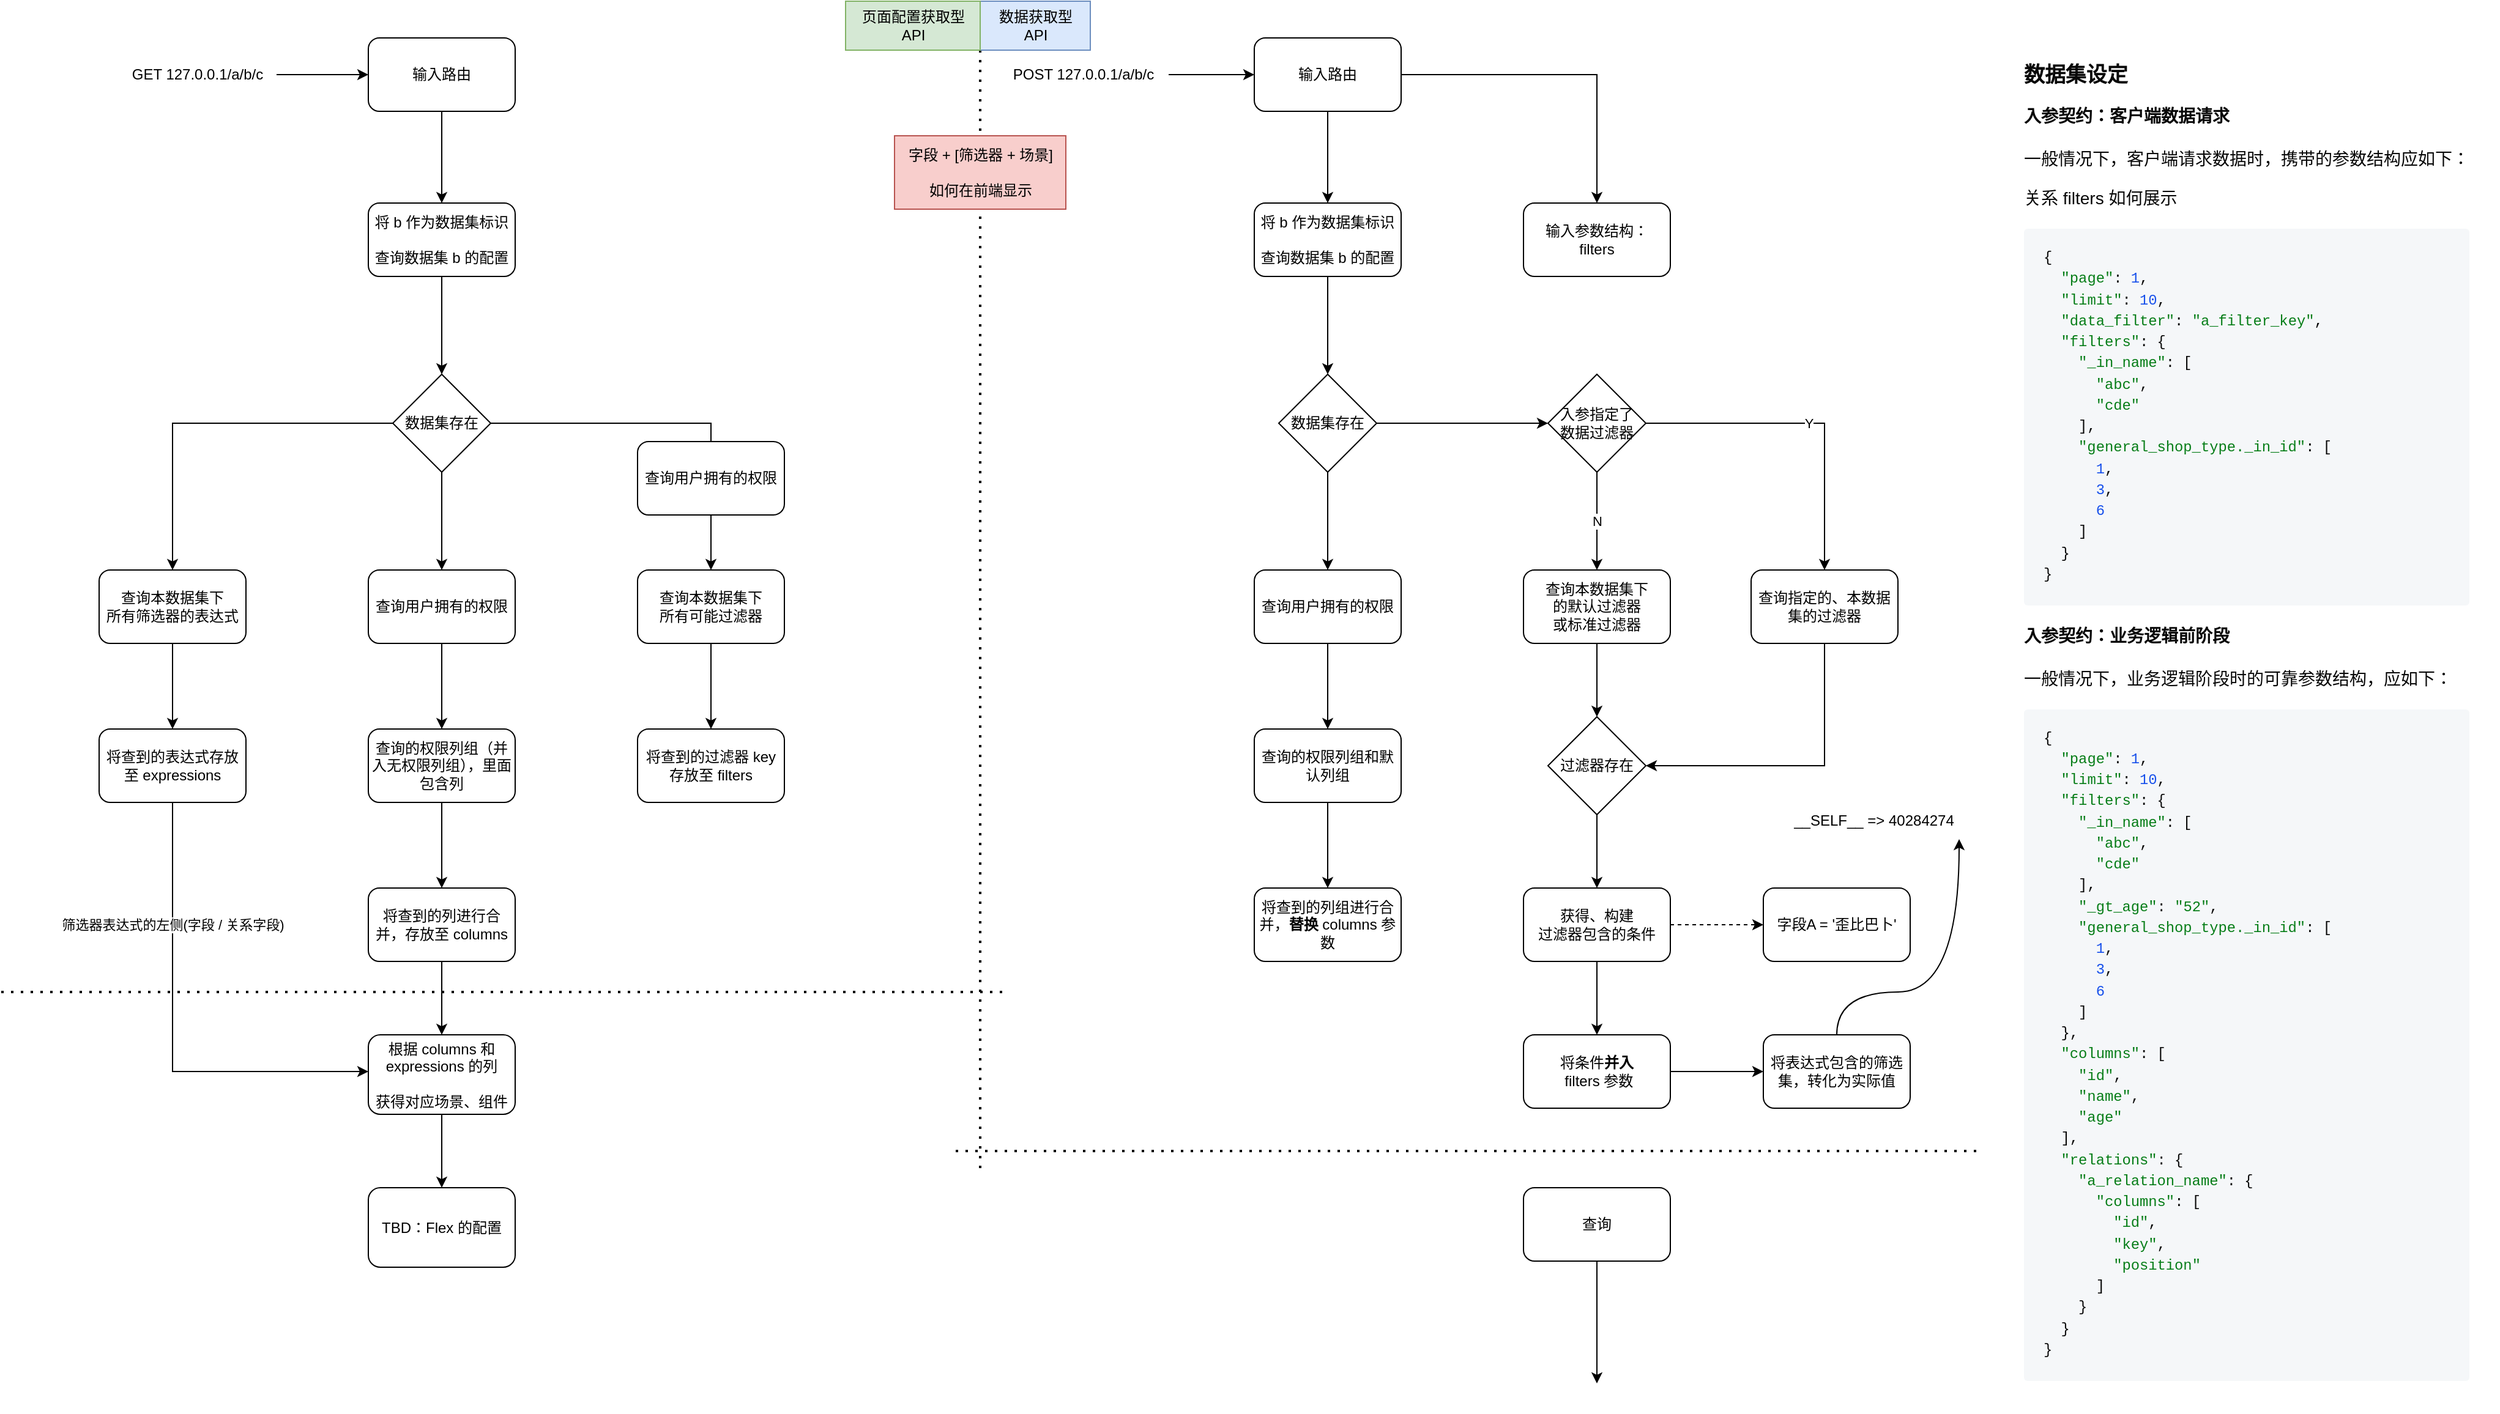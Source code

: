 <mxfile version="21.0.2" type="github" pages="5">
  <diagram id="pEkRGxdHK4usvcpMnKb_" name="Request Analyze">
    <mxGraphModel dx="2261" dy="764" grid="1" gridSize="10" guides="1" tooltips="1" connect="1" arrows="1" fold="1" page="1" pageScale="1" pageWidth="827" pageHeight="1169" math="0" shadow="0">
      <root>
        <mxCell id="0" />
        <mxCell id="1" parent="0" />
        <mxCell id="mlJFifyoLXbOTB2wiHOc-3" style="edgeStyle=orthogonalEdgeStyle;rounded=0;orthogonalLoop=1;jettySize=auto;html=1;" parent="1" source="mlJFifyoLXbOTB2wiHOc-1" target="mlJFifyoLXbOTB2wiHOc-2" edge="1">
          <mxGeometry relative="1" as="geometry" />
        </mxCell>
        <mxCell id="mlJFifyoLXbOTB2wiHOc-1" value="POST 127.0.0.1/a/b/c" style="text;html=1;align=center;verticalAlign=middle;resizable=0;points=[];autosize=1;strokeColor=none;fillColor=none;" parent="1" vertex="1">
          <mxGeometry x="14" y="45" width="140" height="30" as="geometry" />
        </mxCell>
        <mxCell id="mlJFifyoLXbOTB2wiHOc-5" value="" style="edgeStyle=orthogonalEdgeStyle;rounded=0;orthogonalLoop=1;jettySize=auto;html=1;" parent="1" source="mlJFifyoLXbOTB2wiHOc-2" target="mlJFifyoLXbOTB2wiHOc-4" edge="1">
          <mxGeometry relative="1" as="geometry" />
        </mxCell>
        <mxCell id="N6ppyuez3uGlsQL3zOpG-2" style="edgeStyle=orthogonalEdgeStyle;rounded=0;orthogonalLoop=1;jettySize=auto;html=1;" parent="1" source="mlJFifyoLXbOTB2wiHOc-2" target="N6ppyuez3uGlsQL3zOpG-1" edge="1">
          <mxGeometry relative="1" as="geometry" />
        </mxCell>
        <mxCell id="mlJFifyoLXbOTB2wiHOc-2" value="输入路由" style="rounded=1;whiteSpace=wrap;html=1;" parent="1" vertex="1">
          <mxGeometry x="224" y="30" width="120" height="60" as="geometry" />
        </mxCell>
        <mxCell id="mlJFifyoLXbOTB2wiHOc-7" value="" style="edgeStyle=orthogonalEdgeStyle;rounded=0;orthogonalLoop=1;jettySize=auto;html=1;" parent="1" source="mlJFifyoLXbOTB2wiHOc-4" target="mlJFifyoLXbOTB2wiHOc-8" edge="1">
          <mxGeometry relative="1" as="geometry">
            <mxPoint x="284" y="285" as="targetPoint" />
          </mxGeometry>
        </mxCell>
        <mxCell id="mlJFifyoLXbOTB2wiHOc-4" value="将&amp;nbsp;b&amp;nbsp;作为数据集标识&lt;br&gt;&lt;br&gt;查询数据集 b 的配置" style="rounded=1;whiteSpace=wrap;html=1;" parent="1" vertex="1">
          <mxGeometry x="224" y="165" width="120" height="60" as="geometry" />
        </mxCell>
        <mxCell id="mlJFifyoLXbOTB2wiHOc-13" value="" style="edgeStyle=orthogonalEdgeStyle;rounded=0;orthogonalLoop=1;jettySize=auto;html=1;" parent="1" source="mlJFifyoLXbOTB2wiHOc-8" target="mlJFifyoLXbOTB2wiHOc-9" edge="1">
          <mxGeometry relative="1" as="geometry" />
        </mxCell>
        <mxCell id="mlJFifyoLXbOTB2wiHOc-24" style="edgeStyle=orthogonalEdgeStyle;rounded=0;orthogonalLoop=1;jettySize=auto;html=1;" parent="1" source="mlJFifyoLXbOTB2wiHOc-8" target="N6ppyuez3uGlsQL3zOpG-4" edge="1">
          <mxGeometry relative="1" as="geometry" />
        </mxCell>
        <mxCell id="mlJFifyoLXbOTB2wiHOc-8" value="数据集存在" style="rhombus;whiteSpace=wrap;html=1;" parent="1" vertex="1">
          <mxGeometry x="244" y="305" width="80" height="80" as="geometry" />
        </mxCell>
        <mxCell id="mlJFifyoLXbOTB2wiHOc-12" value="" style="edgeStyle=orthogonalEdgeStyle;rounded=0;orthogonalLoop=1;jettySize=auto;html=1;" parent="1" source="mlJFifyoLXbOTB2wiHOc-9" target="mlJFifyoLXbOTB2wiHOc-11" edge="1">
          <mxGeometry relative="1" as="geometry" />
        </mxCell>
        <mxCell id="mlJFifyoLXbOTB2wiHOc-9" value="查询用户拥有的权限" style="rounded=1;whiteSpace=wrap;html=1;" parent="1" vertex="1">
          <mxGeometry x="224" y="465" width="120" height="60" as="geometry" />
        </mxCell>
        <mxCell id="mlJFifyoLXbOTB2wiHOc-15" value="" style="edgeStyle=orthogonalEdgeStyle;rounded=0;orthogonalLoop=1;jettySize=auto;html=1;" parent="1" source="mlJFifyoLXbOTB2wiHOc-11" target="mlJFifyoLXbOTB2wiHOc-14" edge="1">
          <mxGeometry relative="1" as="geometry" />
        </mxCell>
        <mxCell id="mlJFifyoLXbOTB2wiHOc-11" value="查询的权限列组和默认列组" style="rounded=1;whiteSpace=wrap;html=1;" parent="1" vertex="1">
          <mxGeometry x="224" y="595" width="120" height="60" as="geometry" />
        </mxCell>
        <mxCell id="mlJFifyoLXbOTB2wiHOc-14" value="将查到的列组进行合并，&lt;b&gt;替换&lt;/b&gt; columns&amp;nbsp;参数" style="rounded=1;whiteSpace=wrap;html=1;" parent="1" vertex="1">
          <mxGeometry x="224" y="725" width="120" height="60" as="geometry" />
        </mxCell>
        <mxCell id="mlJFifyoLXbOTB2wiHOc-18" value="" style="edgeStyle=orthogonalEdgeStyle;rounded=0;orthogonalLoop=1;jettySize=auto;html=1;" parent="1" source="mlJFifyoLXbOTB2wiHOc-16" target="mlJFifyoLXbOTB2wiHOc-19" edge="1">
          <mxGeometry relative="1" as="geometry">
            <mxPoint x="504" y="595" as="targetPoint" />
          </mxGeometry>
        </mxCell>
        <mxCell id="mlJFifyoLXbOTB2wiHOc-16" value="查询本数据集下&lt;br&gt;的默认过滤器&lt;br&gt;或标准过滤器" style="rounded=1;whiteSpace=wrap;html=1;" parent="1" vertex="1">
          <mxGeometry x="444" y="465" width="120" height="60" as="geometry" />
        </mxCell>
        <mxCell id="mlJFifyoLXbOTB2wiHOc-23" value="" style="edgeStyle=orthogonalEdgeStyle;rounded=0;orthogonalLoop=1;jettySize=auto;html=1;" parent="1" source="mlJFifyoLXbOTB2wiHOc-19" target="mlJFifyoLXbOTB2wiHOc-20" edge="1">
          <mxGeometry relative="1" as="geometry" />
        </mxCell>
        <mxCell id="mlJFifyoLXbOTB2wiHOc-19" value="过滤器存在" style="rhombus;whiteSpace=wrap;html=1;" parent="1" vertex="1">
          <mxGeometry x="464" y="585" width="80" height="80" as="geometry" />
        </mxCell>
        <mxCell id="mlJFifyoLXbOTB2wiHOc-22" value="" style="edgeStyle=orthogonalEdgeStyle;rounded=0;orthogonalLoop=1;jettySize=auto;html=1;" parent="1" source="mlJFifyoLXbOTB2wiHOc-20" target="mlJFifyoLXbOTB2wiHOc-21" edge="1">
          <mxGeometry relative="1" as="geometry" />
        </mxCell>
        <mxCell id="N6ppyuez3uGlsQL3zOpG-10" style="edgeStyle=orthogonalEdgeStyle;rounded=0;orthogonalLoop=1;jettySize=auto;html=1;dashed=1;" parent="1" source="mlJFifyoLXbOTB2wiHOc-20" target="N6ppyuez3uGlsQL3zOpG-9" edge="1">
          <mxGeometry relative="1" as="geometry" />
        </mxCell>
        <mxCell id="mlJFifyoLXbOTB2wiHOc-20" value="获得、构建&lt;br&gt;过滤器包含的条件" style="rounded=1;whiteSpace=wrap;html=1;" parent="1" vertex="1">
          <mxGeometry x="444" y="725" width="120" height="60" as="geometry" />
        </mxCell>
        <mxCell id="ULpd8eVqh-Z6ktrkAz9N-2" value="" style="edgeStyle=none;rounded=1;orthogonalLoop=1;jettySize=auto;html=1;fontColor=#7D7D7D;endArrow=classic;endFill=1;elbow=vertical;" parent="1" source="mlJFifyoLXbOTB2wiHOc-21" target="ULpd8eVqh-Z6ktrkAz9N-1" edge="1">
          <mxGeometry relative="1" as="geometry" />
        </mxCell>
        <mxCell id="mlJFifyoLXbOTB2wiHOc-21" value="将条件&lt;b&gt;并入&lt;/b&gt;&lt;br&gt;&amp;nbsp;filters&amp;nbsp;参数" style="rounded=1;whiteSpace=wrap;html=1;" parent="1" vertex="1">
          <mxGeometry x="444" y="845" width="120" height="60" as="geometry" />
        </mxCell>
        <mxCell id="mlJFifyoLXbOTB2wiHOc-26" value="" style="endArrow=none;dashed=1;html=1;dashPattern=1 3;strokeWidth=2;rounded=0;" parent="1" edge="1">
          <mxGeometry width="50" height="50" relative="1" as="geometry">
            <mxPoint y="40" as="sourcePoint" />
            <mxPoint y="960" as="targetPoint" />
          </mxGeometry>
        </mxCell>
        <mxCell id="N6ppyuez3uGlsQL3zOpG-1" value="输入参数结构：&lt;br&gt;filters&lt;br&gt;" style="rounded=1;whiteSpace=wrap;html=1;" parent="1" vertex="1">
          <mxGeometry x="444" y="165" width="120" height="60" as="geometry" />
        </mxCell>
        <mxCell id="N6ppyuez3uGlsQL3zOpG-5" value="N" style="edgeStyle=orthogonalEdgeStyle;rounded=0;orthogonalLoop=1;jettySize=auto;html=1;" parent="1" source="N6ppyuez3uGlsQL3zOpG-4" target="mlJFifyoLXbOTB2wiHOc-16" edge="1">
          <mxGeometry relative="1" as="geometry" />
        </mxCell>
        <mxCell id="N6ppyuez3uGlsQL3zOpG-6" value="Y" style="edgeStyle=orthogonalEdgeStyle;rounded=0;orthogonalLoop=1;jettySize=auto;html=1;" parent="1" source="N6ppyuez3uGlsQL3zOpG-4" target="N6ppyuez3uGlsQL3zOpG-7" edge="1">
          <mxGeometry relative="1" as="geometry">
            <mxPoint x="620" y="345" as="targetPoint" />
          </mxGeometry>
        </mxCell>
        <mxCell id="N6ppyuez3uGlsQL3zOpG-4" value="入参指定了&lt;br&gt;数据过滤器" style="rhombus;whiteSpace=wrap;html=1;" parent="1" vertex="1">
          <mxGeometry x="464" y="305" width="80" height="80" as="geometry" />
        </mxCell>
        <mxCell id="N6ppyuez3uGlsQL3zOpG-8" style="edgeStyle=orthogonalEdgeStyle;rounded=0;orthogonalLoop=1;jettySize=auto;html=1;" parent="1" source="N6ppyuez3uGlsQL3zOpG-7" target="mlJFifyoLXbOTB2wiHOc-19" edge="1">
          <mxGeometry relative="1" as="geometry">
            <Array as="points">
              <mxPoint x="690" y="625" />
            </Array>
          </mxGeometry>
        </mxCell>
        <mxCell id="N6ppyuez3uGlsQL3zOpG-7" value="查询指定的、本数据集的过滤器" style="rounded=1;whiteSpace=wrap;html=1;" parent="1" vertex="1">
          <mxGeometry x="630" y="465" width="120" height="60" as="geometry" />
        </mxCell>
        <mxCell id="N6ppyuez3uGlsQL3zOpG-9" value="字段A = &#39;歪比巴卜&#39;" style="rounded=1;whiteSpace=wrap;html=1;" parent="1" vertex="1">
          <mxGeometry x="640" y="725" width="120" height="60" as="geometry" />
        </mxCell>
        <mxCell id="Ryw16kLozPLSsz3OT3h3-1" style="edgeStyle=none;rounded=1;orthogonalLoop=1;jettySize=auto;html=1;fontColor=#7D7D7D;endArrow=classic;endFill=1;elbow=vertical;" parent="1" source="FM37fHvZYqH1aUMr60lx-1" target="bUAoBa3GdVi1kVnGbJqX-1" edge="1">
          <mxGeometry relative="1" as="geometry">
            <mxPoint x="-440" y="1000" as="targetPoint" />
          </mxGeometry>
        </mxCell>
        <mxCell id="FM37fHvZYqH1aUMr60lx-1" value="根据 columns&amp;nbsp;和 expressions&amp;nbsp;的列&lt;br&gt;&lt;br&gt;获得对应场景、组件" style="rounded=1;whiteSpace=wrap;html=1;" parent="1" vertex="1">
          <mxGeometry x="-500" y="845" width="120" height="65" as="geometry" />
        </mxCell>
        <mxCell id="FM37fHvZYqH1aUMr60lx-3" value="" style="endArrow=none;dashed=1;html=1;dashPattern=1 3;strokeWidth=2;rounded=0;" parent="1" edge="1">
          <mxGeometry width="50" height="50" relative="1" as="geometry">
            <mxPoint x="-800" y="810" as="sourcePoint" />
            <mxPoint x="20" y="810" as="targetPoint" />
          </mxGeometry>
        </mxCell>
        <mxCell id="FM37fHvZYqH1aUMr60lx-4" value="&amp;nbsp;数据获取型&amp;nbsp;&lt;br&gt;API" style="text;html=1;align=center;verticalAlign=middle;resizable=0;points=[];autosize=1;strokeColor=#6c8ebf;fillColor=#dae8fc;" parent="1" vertex="1">
          <mxGeometry width="90" height="40" as="geometry" />
        </mxCell>
        <mxCell id="FM37fHvZYqH1aUMr60lx-5" value="页面配置获取型&lt;br&gt;API" style="text;html=1;align=center;verticalAlign=middle;resizable=0;points=[];autosize=1;strokeColor=#82b366;fillColor=#d5e8d4;" parent="1" vertex="1">
          <mxGeometry x="-110" width="110" height="40" as="geometry" />
        </mxCell>
        <mxCell id="FM37fHvZYqH1aUMr60lx-8" style="edgeStyle=orthogonalEdgeStyle;rounded=0;orthogonalLoop=1;jettySize=auto;html=1;" parent="1" source="FM37fHvZYqH1aUMr60lx-9" target="FM37fHvZYqH1aUMr60lx-12" edge="1">
          <mxGeometry relative="1" as="geometry" />
        </mxCell>
        <mxCell id="FM37fHvZYqH1aUMr60lx-9" value="GET 127.0.0.1/a/b/c" style="text;html=1;align=center;verticalAlign=middle;resizable=0;points=[];autosize=1;strokeColor=none;fillColor=none;" parent="1" vertex="1">
          <mxGeometry x="-705" y="45" width="130" height="30" as="geometry" />
        </mxCell>
        <mxCell id="FM37fHvZYqH1aUMr60lx-10" value="" style="edgeStyle=orthogonalEdgeStyle;rounded=0;orthogonalLoop=1;jettySize=auto;html=1;" parent="1" source="FM37fHvZYqH1aUMr60lx-12" target="FM37fHvZYqH1aUMr60lx-13" edge="1">
          <mxGeometry relative="1" as="geometry" />
        </mxCell>
        <mxCell id="FM37fHvZYqH1aUMr60lx-12" value="输入路由" style="rounded=1;whiteSpace=wrap;html=1;" parent="1" vertex="1">
          <mxGeometry x="-500" y="30" width="120" height="60" as="geometry" />
        </mxCell>
        <mxCell id="FM37fHvZYqH1aUMr60lx-13" value="将&amp;nbsp;b&amp;nbsp;作为数据集标识&lt;br&gt;&lt;br&gt;查询数据集 b 的配置" style="rounded=1;whiteSpace=wrap;html=1;" parent="1" vertex="1">
          <mxGeometry x="-500" y="165" width="120" height="60" as="geometry" />
        </mxCell>
        <mxCell id="FM37fHvZYqH1aUMr60lx-15" value="" style="edgeStyle=orthogonalEdgeStyle;rounded=0;orthogonalLoop=1;jettySize=auto;html=1;" parent="1" source="FM37fHvZYqH1aUMr60lx-13" target="FM37fHvZYqH1aUMr60lx-16" edge="1">
          <mxGeometry relative="1" as="geometry">
            <mxPoint x="-453" y="290" as="sourcePoint" />
            <mxPoint x="-453" y="350" as="targetPoint" />
          </mxGeometry>
        </mxCell>
        <mxCell id="FM37fHvZYqH1aUMr60lx-29" style="edgeStyle=orthogonalEdgeStyle;rounded=0;orthogonalLoop=1;jettySize=auto;html=1;" parent="1" source="FM37fHvZYqH1aUMr60lx-16" target="FM37fHvZYqH1aUMr60lx-28" edge="1">
          <mxGeometry relative="1" as="geometry" />
        </mxCell>
        <mxCell id="FM37fHvZYqH1aUMr60lx-33" style="edgeStyle=orthogonalEdgeStyle;rounded=0;orthogonalLoop=1;jettySize=auto;html=1;" parent="1" source="FM37fHvZYqH1aUMr60lx-16" target="FM37fHvZYqH1aUMr60lx-32" edge="1">
          <mxGeometry relative="1" as="geometry" />
        </mxCell>
        <mxCell id="FM37fHvZYqH1aUMr60lx-16" value="数据集存在" style="rhombus;whiteSpace=wrap;html=1;" parent="1" vertex="1">
          <mxGeometry x="-480" y="305" width="80" height="80" as="geometry" />
        </mxCell>
        <mxCell id="FM37fHvZYqH1aUMr60lx-22" value="" style="edgeStyle=orthogonalEdgeStyle;rounded=0;orthogonalLoop=1;jettySize=auto;html=1;" parent="1" source="FM37fHvZYqH1aUMr60lx-16" target="FM37fHvZYqH1aUMr60lx-24" edge="1">
          <mxGeometry relative="1" as="geometry">
            <mxPoint x="-450" y="570" as="sourcePoint" />
          </mxGeometry>
        </mxCell>
        <mxCell id="FM37fHvZYqH1aUMr60lx-23" value="" style="edgeStyle=orthogonalEdgeStyle;rounded=0;orthogonalLoop=1;jettySize=auto;html=1;" parent="1" source="FM37fHvZYqH1aUMr60lx-24" target="FM37fHvZYqH1aUMr60lx-26" edge="1">
          <mxGeometry relative="1" as="geometry" />
        </mxCell>
        <mxCell id="FM37fHvZYqH1aUMr60lx-24" value="查询用户拥有的权限" style="rounded=1;whiteSpace=wrap;html=1;" parent="1" vertex="1">
          <mxGeometry x="-500" y="465" width="120" height="60" as="geometry" />
        </mxCell>
        <mxCell id="FM37fHvZYqH1aUMr60lx-25" value="" style="edgeStyle=orthogonalEdgeStyle;rounded=0;orthogonalLoop=1;jettySize=auto;html=1;" parent="1" source="FM37fHvZYqH1aUMr60lx-26" target="FM37fHvZYqH1aUMr60lx-27" edge="1">
          <mxGeometry relative="1" as="geometry" />
        </mxCell>
        <mxCell id="FM37fHvZYqH1aUMr60lx-26" value="查询的权限列组（并入无权限列组），里面包含列" style="rounded=1;whiteSpace=wrap;html=1;" parent="1" vertex="1">
          <mxGeometry x="-500" y="595" width="120" height="60" as="geometry" />
        </mxCell>
        <mxCell id="zBZHtEsudhTMscFiqPvZ-1" style="edgeStyle=orthogonalEdgeStyle;rounded=0;orthogonalLoop=1;jettySize=auto;html=1;" parent="1" source="FM37fHvZYqH1aUMr60lx-27" target="FM37fHvZYqH1aUMr60lx-1" edge="1">
          <mxGeometry relative="1" as="geometry" />
        </mxCell>
        <mxCell id="FM37fHvZYqH1aUMr60lx-27" value="将查到的列进行合并，存放至&amp;nbsp;columns" style="rounded=1;whiteSpace=wrap;html=1;" parent="1" vertex="1">
          <mxGeometry x="-500" y="725" width="120" height="60" as="geometry" />
        </mxCell>
        <mxCell id="FM37fHvZYqH1aUMr60lx-31" value="" style="edgeStyle=orthogonalEdgeStyle;rounded=0;orthogonalLoop=1;jettySize=auto;html=1;" parent="1" source="FM37fHvZYqH1aUMr60lx-28" target="FM37fHvZYqH1aUMr60lx-30" edge="1">
          <mxGeometry relative="1" as="geometry" />
        </mxCell>
        <mxCell id="FM37fHvZYqH1aUMr60lx-28" value="查询本数据集下&lt;br&gt;所有可能过滤器" style="rounded=1;whiteSpace=wrap;html=1;" parent="1" vertex="1">
          <mxGeometry x="-280" y="465" width="120" height="60" as="geometry" />
        </mxCell>
        <mxCell id="FM37fHvZYqH1aUMr60lx-30" value="将查到的过滤器&amp;nbsp;key 存放至&amp;nbsp;filters" style="rounded=1;whiteSpace=wrap;html=1;" parent="1" vertex="1">
          <mxGeometry x="-280" y="595" width="120" height="60" as="geometry" />
        </mxCell>
        <mxCell id="FM37fHvZYqH1aUMr60lx-36" value="" style="edgeStyle=orthogonalEdgeStyle;rounded=0;orthogonalLoop=1;jettySize=auto;html=1;" parent="1" source="FM37fHvZYqH1aUMr60lx-32" target="FM37fHvZYqH1aUMr60lx-34" edge="1">
          <mxGeometry relative="1" as="geometry" />
        </mxCell>
        <mxCell id="FM37fHvZYqH1aUMr60lx-32" value="查询本数据集下&lt;br&gt;所有筛选器的表达式" style="rounded=1;whiteSpace=wrap;html=1;" parent="1" vertex="1">
          <mxGeometry x="-720" y="465" width="120" height="60" as="geometry" />
        </mxCell>
        <mxCell id="FM37fHvZYqH1aUMr60lx-34" value="将查到的表达式存放至 expressions" style="rounded=1;whiteSpace=wrap;html=1;" parent="1" vertex="1">
          <mxGeometry x="-720" y="595" width="120" height="60" as="geometry" />
        </mxCell>
        <mxCell id="zBZHtEsudhTMscFiqPvZ-2" style="edgeStyle=orthogonalEdgeStyle;rounded=0;orthogonalLoop=1;jettySize=auto;html=1;" parent="1" source="FM37fHvZYqH1aUMr60lx-34" target="FM37fHvZYqH1aUMr60lx-1" edge="1">
          <mxGeometry relative="1" as="geometry">
            <Array as="points">
              <mxPoint x="-660" y="875" />
            </Array>
          </mxGeometry>
        </mxCell>
        <mxCell id="zBZHtEsudhTMscFiqPvZ-3" value="筛选器表达式的左侧(字段 /&amp;nbsp;关系字段)" style="edgeLabel;html=1;align=center;verticalAlign=middle;resizable=0;points=[];" parent="zBZHtEsudhTMscFiqPvZ-2" vertex="1" connectable="0">
          <mxGeometry x="-0.727" y="2" relative="1" as="geometry">
            <mxPoint x="-2" y="48" as="offset" />
          </mxGeometry>
        </mxCell>
        <mxCell id="3m1UShN65bA3SPx70haz-1" value="字段 + [筛选器 +&amp;nbsp;场景]&lt;br&gt;&lt;br&gt;如何在前端显示" style="text;html=1;align=center;verticalAlign=middle;resizable=0;points=[];autosize=1;strokeColor=#b85450;fillColor=#f8cecc;" parent="1" vertex="1">
          <mxGeometry x="-70" y="110" width="140" height="60" as="geometry" />
        </mxCell>
        <mxCell id="3m1UShN65bA3SPx70haz-2" value="" style="endArrow=none;dashed=1;html=1;dashPattern=1 3;strokeWidth=2;rounded=0;" parent="1" edge="1">
          <mxGeometry width="50" height="50" relative="1" as="geometry">
            <mxPoint x="-20" y="940" as="sourcePoint" />
            <mxPoint x="820" y="940" as="targetPoint" />
          </mxGeometry>
        </mxCell>
        <mxCell id="Ryw16kLozPLSsz3OT3h3-2" style="edgeStyle=none;rounded=1;orthogonalLoop=1;jettySize=auto;html=1;fontColor=#7D7D7D;endArrow=classic;endFill=1;elbow=vertical;" parent="1" source="3m1UShN65bA3SPx70haz-3" edge="1">
          <mxGeometry relative="1" as="geometry">
            <mxPoint x="504" y="1130" as="targetPoint" />
          </mxGeometry>
        </mxCell>
        <mxCell id="3m1UShN65bA3SPx70haz-3" value="查询" style="rounded=1;whiteSpace=wrap;html=1;" parent="1" vertex="1">
          <mxGeometry x="444" y="970" width="120" height="60" as="geometry" />
        </mxCell>
        <mxCell id="eHv1wLLCtBPjaV0LYNTW-1" value="&lt;pre style=&quot;background-color:#ffffff;color:#080808;font-family:&#39;JetBrains Mono&#39;,monospace;font-size:9.8pt;&quot;&gt;&lt;h3 style=&quot;box-sizing: border-box; position: relative; margin-top: 1em; margin-bottom: 16px; line-height: 1; font-size: 1.3em; padding-top: 0.6em; font-family: Helvetica, Arial, freesans, sans-serif;&quot;&gt;数据集设定&lt;/h3&gt;&lt;h4 style=&quot;box-sizing: border-box; position: relative; margin-top: 1em; margin-bottom: 16px; line-height: 1.4; font-size: 14px; font-family: Helvetica, Arial, freesans, sans-serif;&quot;&gt;入参契约：客户端数据请求&lt;/h4&gt;&lt;p style=&quot;box-sizing: border-box; margin-top: 16px; margin-bottom: 16px; font-family: Helvetica, Arial, freesans, sans-serif; font-size: 14px;&quot;&gt;&lt;span style=&quot;box-sizing: border-box;&quot;&gt;一般情况下，客户端请求数据时，携带的参数结构应如下：&lt;/span&gt;&lt;/p&gt;&lt;p style=&quot;box-sizing: border-box; margin-top: 16px; margin-bottom: 16px; font-family: Helvetica, Arial, freesans, sans-serif; font-size: 14px;&quot;&gt;&lt;span style=&quot;box-sizing: border-box;&quot;&gt;关系&lt;/span&gt;&amp;nbsp;&lt;span style=&quot;box-sizing: border-box;&quot;&gt;filters&lt;/span&gt;&amp;nbsp;&lt;span style=&quot;box-sizing: border-box;&quot;&gt;如何展示&lt;/span&gt;&lt;/p&gt;&lt;pre style=&quot;box-sizing: border-box; margin-top: 16px; margin-bottom: 16px; font-variant-numeric: normal; font-variant-east-asian: normal; font-stretch: normal; font-size: 0.85em; line-height: 1.45; font-family: &amp;quot;JetBrains Mono&amp;quot;, Consolas, &amp;quot;Liberation Mono&amp;quot;, Menlo, Courier, monospace; padding: 16px; overflow: auto; border-radius: 3px; background-color: rgba(212, 222, 231, 0.247);&quot;&gt;&lt;code style=&quot;box-sizing: border-box; font-variant-numeric: normal; font-variant-east-asian: normal; font-stretch: normal; font-size: 11.9px; line-height: inherit; font-family: &amp;quot;JetBrains Mono&amp;quot;, Consolas, &amp;quot;Liberation Mono&amp;quot;, Menlo, Courier, monospace; padding: 0px; margin: 0px; border-radius: 3px; background: transparent; word-break: normal; border: 0px; display: inline; max-width: initial; overflow: initial; overflow-wrap: normal;&quot; class=&quot;language-json&quot;&gt;&lt;span style=&quot;box-sizing: border-box;&quot;&gt;&lt;/span&gt;&lt;span style=&quot;box-sizing: border-box;&quot;&gt;{&lt;/span&gt;&lt;br/&gt;&lt;span style=&quot;box-sizing: border-box;&quot;&gt;  &lt;span style=&quot;box-sizing: border-box; color: rgb(6, 125, 23);&quot;&gt;&quot;page&quot;&lt;/span&gt;: &lt;span style=&quot;box-sizing: border-box; color: rgb(23, 80, 235);&quot;&gt;1&lt;/span&gt;,&lt;/span&gt;&lt;br/&gt;&lt;span style=&quot;box-sizing: border-box;&quot;&gt;  &lt;span style=&quot;box-sizing: border-box; color: rgb(6, 125, 23);&quot;&gt;&quot;limit&quot;&lt;/span&gt;: &lt;span style=&quot;box-sizing: border-box; color: rgb(23, 80, 235);&quot;&gt;10&lt;/span&gt;,&lt;/span&gt;&lt;br/&gt;&lt;span style=&quot;box-sizing: border-box;&quot;&gt;  &lt;span style=&quot;box-sizing: border-box; color: rgb(6, 125, 23);&quot;&gt;&quot;data_filter&quot;&lt;/span&gt;: &lt;span style=&quot;box-sizing: border-box; color: rgb(6, 125, 23);&quot;&gt;&quot;a_filter_key&quot;&lt;/span&gt;,&lt;/span&gt;&lt;br/&gt;&lt;span style=&quot;box-sizing: border-box;&quot;&gt;  &lt;span style=&quot;box-sizing: border-box; color: rgb(6, 125, 23);&quot;&gt;&quot;filters&quot;&lt;/span&gt;: {&lt;/span&gt;&lt;br/&gt;&lt;span style=&quot;box-sizing: border-box;&quot;&gt;    &lt;span style=&quot;box-sizing: border-box; color: rgb(6, 125, 23);&quot;&gt;&quot;_in_name&quot;&lt;/span&gt;: [&lt;/span&gt;&lt;br/&gt;&lt;span style=&quot;box-sizing: border-box;&quot;&gt;      &lt;span style=&quot;box-sizing: border-box; color: rgb(6, 125, 23);&quot;&gt;&quot;abc&quot;&lt;/span&gt;,&lt;/span&gt;&lt;br/&gt;&lt;span style=&quot;box-sizing: border-box;&quot;&gt;      &lt;span style=&quot;box-sizing: border-box; color: rgb(6, 125, 23);&quot;&gt;&quot;cde&quot;&lt;/span&gt;&lt;/span&gt;&lt;br/&gt;&lt;span style=&quot;box-sizing: border-box;&quot;&gt;    ],&lt;/span&gt;&lt;br/&gt;&lt;span style=&quot;box-sizing: border-box;&quot;&gt;    &lt;span style=&quot;box-sizing: border-box; color: rgb(6, 125, 23);&quot;&gt;&quot;general_shop_type._in_id&quot;&lt;/span&gt;: [&lt;/span&gt;&lt;br/&gt;&lt;span style=&quot;box-sizing: border-box;&quot;&gt;      &lt;span style=&quot;box-sizing: border-box; color: rgb(23, 80, 235);&quot;&gt;1&lt;/span&gt;,&lt;/span&gt;&lt;br/&gt;&lt;span style=&quot;box-sizing: border-box;&quot;&gt;      &lt;span style=&quot;box-sizing: border-box; color: rgb(23, 80, 235);&quot;&gt;3&lt;/span&gt;,&lt;/span&gt;&lt;br/&gt;&lt;span style=&quot;box-sizing: border-box;&quot;&gt;      &lt;span style=&quot;box-sizing: border-box; color: rgb(23, 80, 235);&quot;&gt;6&lt;/span&gt;&lt;/span&gt;&lt;br/&gt;&lt;span style=&quot;box-sizing: border-box;&quot;&gt;    ]&lt;/span&gt;&lt;br/&gt;&lt;span style=&quot;box-sizing: border-box;&quot;&gt;  }&lt;/span&gt;&lt;br/&gt;&lt;span style=&quot;box-sizing: border-box;&quot;&gt;}&lt;/span&gt;&lt;br/&gt;&lt;span style=&quot;box-sizing: border-box;&quot;&gt;&lt;/span&gt;&lt;span style=&quot;box-sizing: border-box;&quot;&gt;&lt;/span&gt;&lt;/code&gt;&lt;/pre&gt;&lt;h4 style=&quot;box-sizing: border-box; position: relative; margin-top: 1em; margin-bottom: 16px; line-height: 1.4; font-size: 14px; font-family: Helvetica, Arial, freesans, sans-serif;&quot;&gt;入参契约：业务逻辑前阶段&lt;/h4&gt;&lt;p style=&quot;box-sizing: border-box; margin-top: 16px; margin-bottom: 16px; font-family: Helvetica, Arial, freesans, sans-serif; font-size: 14px;&quot;&gt;&lt;span style=&quot;box-sizing: border-box;&quot;&gt;一般情况下，业务逻辑阶段时的可靠参数结构，应如下：&lt;/span&gt;&lt;/p&gt;&lt;pre style=&quot;box-sizing: border-box; margin-top: 16px; margin-bottom: 16px; font-variant-numeric: normal; font-variant-east-asian: normal; font-stretch: normal; font-size: 0.85em; line-height: 1.45; font-family: &amp;quot;JetBrains Mono&amp;quot;, Consolas, &amp;quot;Liberation Mono&amp;quot;, Menlo, Courier, monospace; padding: 16px; overflow: auto; border-radius: 3px; background-color: rgba(212, 222, 231, 0.247);&quot;&gt;&lt;code style=&quot;box-sizing: border-box; font-variant-numeric: normal; font-variant-east-asian: normal; font-stretch: normal; font-size: 11.9px; line-height: inherit; font-family: &amp;quot;JetBrains Mono&amp;quot;, Consolas, &amp;quot;Liberation Mono&amp;quot;, Menlo, Courier, monospace; padding: 0px; margin: 0px; border-radius: 3px; background: transparent; word-break: normal; border: 0px; display: inline; max-width: initial; overflow: initial; overflow-wrap: normal;&quot; class=&quot;language-json&quot;&gt;&lt;span style=&quot;box-sizing: border-box;&quot;&gt;&lt;/span&gt;&lt;span style=&quot;box-sizing: border-box;&quot;&gt;{&lt;/span&gt;&lt;br/&gt;&lt;span style=&quot;box-sizing: border-box;&quot;&gt;  &lt;span style=&quot;box-sizing: border-box; color: rgb(6, 125, 23);&quot;&gt;&quot;page&quot;&lt;/span&gt;: &lt;span style=&quot;box-sizing: border-box; color: rgb(23, 80, 235);&quot;&gt;1&lt;/span&gt;,&lt;/span&gt;&lt;br/&gt;&lt;span style=&quot;box-sizing: border-box;&quot;&gt;  &lt;span style=&quot;box-sizing: border-box; color: rgb(6, 125, 23);&quot;&gt;&quot;limit&quot;&lt;/span&gt;: &lt;span style=&quot;box-sizing: border-box; color: rgb(23, 80, 235);&quot;&gt;10&lt;/span&gt;,&lt;/span&gt;&lt;br/&gt;&lt;span style=&quot;box-sizing: border-box;&quot;&gt;  &lt;span style=&quot;box-sizing: border-box; color: rgb(6, 125, 23);&quot;&gt;&quot;filters&quot;&lt;/span&gt;: {&lt;/span&gt;&lt;br/&gt;&lt;span style=&quot;box-sizing: border-box;&quot;&gt;    &lt;span style=&quot;box-sizing: border-box; color: rgb(6, 125, 23);&quot;&gt;&quot;_in_name&quot;&lt;/span&gt;: [&lt;/span&gt;&lt;br/&gt;&lt;span style=&quot;box-sizing: border-box;&quot;&gt;      &lt;span style=&quot;box-sizing: border-box; color: rgb(6, 125, 23);&quot;&gt;&quot;abc&quot;&lt;/span&gt;,&lt;/span&gt;&lt;br/&gt;&lt;span style=&quot;box-sizing: border-box;&quot;&gt;      &lt;span style=&quot;box-sizing: border-box; color: rgb(6, 125, 23);&quot;&gt;&quot;cde&quot;&lt;/span&gt;&lt;/span&gt;&lt;br/&gt;&lt;span style=&quot;box-sizing: border-box;&quot;&gt;    ],&lt;/span&gt;&lt;br/&gt;&lt;span style=&quot;box-sizing: border-box;&quot;&gt;    &lt;span style=&quot;box-sizing: border-box; color: rgb(6, 125, 23);&quot;&gt;&quot;_gt_age&quot;&lt;/span&gt;: &lt;span style=&quot;box-sizing: border-box; color: rgb(6, 125, 23);&quot;&gt;&quot;52&quot;&lt;/span&gt;,&lt;/span&gt;&lt;br/&gt;&lt;span style=&quot;box-sizing: border-box;&quot;&gt;    &lt;span style=&quot;box-sizing: border-box; color: rgb(6, 125, 23);&quot;&gt;&quot;general_shop_type._in_id&quot;&lt;/span&gt;: [&lt;/span&gt;&lt;br/&gt;&lt;span style=&quot;box-sizing: border-box;&quot;&gt;      &lt;span style=&quot;box-sizing: border-box; color: rgb(23, 80, 235);&quot;&gt;1&lt;/span&gt;,&lt;/span&gt;&lt;br/&gt;&lt;span style=&quot;box-sizing: border-box;&quot;&gt;      &lt;span style=&quot;box-sizing: border-box; color: rgb(23, 80, 235);&quot;&gt;3&lt;/span&gt;,&lt;/span&gt;&lt;br/&gt;&lt;span style=&quot;box-sizing: border-box;&quot;&gt;      &lt;span style=&quot;box-sizing: border-box; color: rgb(23, 80, 235);&quot;&gt;6&lt;/span&gt;&lt;/span&gt;&lt;br/&gt;&lt;span style=&quot;box-sizing: border-box;&quot;&gt;    ]&lt;/span&gt;&lt;br/&gt;&lt;span style=&quot;box-sizing: border-box;&quot;&gt;  },&lt;/span&gt;&lt;br/&gt;&lt;span style=&quot;box-sizing: border-box;&quot;&gt;  &lt;span style=&quot;box-sizing: border-box; color: rgb(6, 125, 23);&quot;&gt;&quot;columns&quot;&lt;/span&gt;: [&lt;/span&gt;&lt;br/&gt;&lt;span style=&quot;box-sizing: border-box;&quot;&gt;    &lt;span style=&quot;box-sizing: border-box; color: rgb(6, 125, 23);&quot;&gt;&quot;id&quot;&lt;/span&gt;,&lt;/span&gt;&lt;br/&gt;&lt;span style=&quot;box-sizing: border-box;&quot;&gt;    &lt;span style=&quot;box-sizing: border-box; color: rgb(6, 125, 23);&quot;&gt;&quot;name&quot;&lt;/span&gt;,&lt;/span&gt;&lt;br/&gt;&lt;span style=&quot;box-sizing: border-box;&quot;&gt;    &lt;span style=&quot;box-sizing: border-box; color: rgb(6, 125, 23);&quot;&gt;&quot;age&quot;&lt;/span&gt;&lt;/span&gt;&lt;br/&gt;&lt;span style=&quot;box-sizing: border-box;&quot;&gt;  ],&lt;/span&gt;&lt;br/&gt;&lt;span style=&quot;box-sizing: border-box;&quot;&gt;  &lt;span style=&quot;box-sizing: border-box; color: rgb(6, 125, 23);&quot;&gt;&quot;relations&quot;&lt;/span&gt;: {&lt;/span&gt;&lt;br/&gt;&lt;span style=&quot;box-sizing: border-box;&quot;&gt;    &lt;span style=&quot;box-sizing: border-box; color: rgb(6, 125, 23);&quot;&gt;&quot;a_relation_name&quot;&lt;/span&gt;: {&lt;/span&gt;&lt;br/&gt;&lt;span style=&quot;box-sizing: border-box;&quot;&gt;      &lt;span style=&quot;box-sizing: border-box; color: rgb(6, 125, 23);&quot;&gt;&quot;columns&quot;&lt;/span&gt;: [&lt;/span&gt;&lt;br/&gt;&lt;span style=&quot;box-sizing: border-box;&quot;&gt;        &lt;span style=&quot;box-sizing: border-box; color: rgb(6, 125, 23);&quot;&gt;&quot;id&quot;&lt;/span&gt;,&lt;/span&gt;&lt;br/&gt;&lt;span style=&quot;box-sizing: border-box;&quot;&gt;        &lt;span style=&quot;box-sizing: border-box; color: rgb(6, 125, 23);&quot;&gt;&quot;key&quot;&lt;/span&gt;,&lt;/span&gt;&lt;br/&gt;&lt;span style=&quot;box-sizing: border-box;&quot;&gt;        &lt;span style=&quot;box-sizing: border-box; color: rgb(6, 125, 23);&quot;&gt;&quot;position&quot;&lt;/span&gt;&lt;/span&gt;&lt;br/&gt;&lt;span style=&quot;box-sizing: border-box;&quot;&gt;      ]&lt;/span&gt;&lt;br/&gt;&lt;span style=&quot;box-sizing: border-box;&quot;&gt;    }&lt;/span&gt;&lt;br/&gt;&lt;span style=&quot;box-sizing: border-box;&quot;&gt;  }&lt;/span&gt;&lt;br/&gt;&lt;span style=&quot;box-sizing: border-box;&quot;&gt;}&lt;/span&gt;&lt;/code&gt;&lt;/pre&gt;&lt;/pre&gt;" style="text;html=1;align=left;verticalAlign=middle;resizable=0;points=[];autosize=1;strokeColor=none;fillColor=none;" parent="1" vertex="1">
          <mxGeometry x="851" y="14" width="390" height="1140" as="geometry" />
        </mxCell>
        <mxCell id="SO6dIJi-9mVPolYtssUd-3" style="edgeStyle=orthogonalEdgeStyle;curved=1;rounded=0;orthogonalLoop=1;jettySize=auto;html=1;elbow=vertical;" parent="1" source="ULpd8eVqh-Z6ktrkAz9N-1" target="SO6dIJi-9mVPolYtssUd-2" edge="1">
          <mxGeometry relative="1" as="geometry">
            <Array as="points">
              <mxPoint x="700" y="810" />
              <mxPoint x="800" y="810" />
            </Array>
          </mxGeometry>
        </mxCell>
        <mxCell id="ULpd8eVqh-Z6ktrkAz9N-1" value="将表达式包含的筛选集，转化为实际值" style="rounded=1;whiteSpace=wrap;html=1;" parent="1" vertex="1">
          <mxGeometry x="640" y="845" width="120" height="60" as="geometry" />
        </mxCell>
        <mxCell id="yO7LD2wKpUjxJXzWC4XE-4" value="查询用户拥有的权限" style="rounded=1;whiteSpace=wrap;html=1;" parent="1" vertex="1">
          <mxGeometry x="-280" y="360" width="120" height="60" as="geometry" />
        </mxCell>
        <mxCell id="SO6dIJi-9mVPolYtssUd-2" value="__SELF__ =&amp;gt; 40284274" style="text;html=1;align=center;verticalAlign=middle;resizable=0;points=[];autosize=1;strokeColor=none;fillColor=none;" parent="1" vertex="1">
          <mxGeometry x="655" y="655" width="150" height="30" as="geometry" />
        </mxCell>
        <mxCell id="bUAoBa3GdVi1kVnGbJqX-1" value="TBD：Flex&amp;nbsp;的配置" style="rounded=1;whiteSpace=wrap;html=1;" parent="1" vertex="1">
          <mxGeometry x="-500" y="970" width="120" height="65" as="geometry" />
        </mxCell>
      </root>
    </mxGraphModel>
  </diagram>
  <diagram id="8oMn0SllhHtpl3eY3vOa" name="Dataset Struct">
    <mxGraphModel dx="3088" dy="3102" grid="1" gridSize="10" guides="1" tooltips="1" connect="1" arrows="1" fold="1" page="1" pageScale="1" pageWidth="827" pageHeight="1169" math="0" shadow="0">
      <root>
        <mxCell id="0" />
        <mxCell id="1" parent="0" />
        <mxCell id="RhrxDOxuOEy5grWWZuEy-2" value="&lt;font color=&quot;#545454&quot;&gt;&lt;br&gt;&lt;br&gt;&lt;br&gt;&lt;br&gt;&lt;br&gt;&lt;br&gt;&lt;br&gt;&lt;br&gt;&lt;br&gt;&lt;br&gt;&lt;br&gt;&lt;br&gt;&lt;br&gt;&lt;br&gt;&lt;br&gt;&lt;br&gt;&lt;br&gt;&lt;br&gt;&lt;br&gt;&lt;br&gt;数据集 &amp;nbsp; &amp;nbsp; &amp;nbsp; &amp;nbsp; &amp;nbsp; &amp;nbsp;&lt;/font&gt;" style="rounded=0;whiteSpace=wrap;html=1;align=right;fillColor=#f9f7ed;strokeColor=#36393d;" parent="1" vertex="1">
          <mxGeometry x="-180" y="-870.99" width="780" height="355" as="geometry" />
        </mxCell>
        <mxCell id="RhrxDOxuOEy5grWWZuEy-1" value="&lt;font color=&quot;#545454&quot;&gt;&lt;br&gt;&lt;br&gt;&lt;br&gt;&lt;br&gt;&lt;br&gt;&lt;br&gt;设计单据 &amp;nbsp; &amp;nbsp; &amp;nbsp; &amp;nbsp; &amp;nbsp; &amp;nbsp;&lt;/font&gt;" style="rounded=0;whiteSpace=wrap;html=1;align=right;fillColor=#f9f7ed;strokeColor=#36393d;" parent="1" vertex="1">
          <mxGeometry x="-783.5" y="-862" width="370" height="120" as="geometry" />
        </mxCell>
        <mxCell id="Ile-l4LaZv9kSj4C5DUR-30" value="&lt;font color=&quot;#545454&quot;&gt;&lt;br&gt;&lt;br&gt;&lt;br&gt;&lt;/font&gt;&lt;br style=&quot;color: rgb(84, 84, 84);&quot;&gt;&lt;br style=&quot;color: rgb(84, 84, 84);&quot;&gt;&lt;br style=&quot;color: rgb(84, 84, 84);&quot;&gt;&lt;br style=&quot;color: rgb(84, 84, 84);&quot;&gt;&lt;br style=&quot;color: rgb(84, 84, 84);&quot;&gt;&lt;br style=&quot;color: rgb(84, 84, 84);&quot;&gt;&lt;font color=&quot;#545454&quot;&gt;&amp;nbsp;&lt;br&gt;&lt;br&gt;&lt;br&gt;&lt;br&gt;&lt;br&gt;&lt;br&gt;&lt;br&gt;&lt;br&gt;&lt;br&gt;数据库&amp;nbsp; &amp;nbsp; &amp;nbsp; &amp;nbsp; &amp;nbsp; &amp;nbsp;&amp;nbsp;&lt;/font&gt;" style="rounded=0;whiteSpace=wrap;html=1;align=right;fillColor=#f9f7ed;strokeColor=#36393d;" parent="1" vertex="1">
          <mxGeometry x="-783.5" y="-1470" width="650" height="340" as="geometry" />
        </mxCell>
        <mxCell id="g7WgoeSPnEtAHEtF1oot-6" value="1:N" style="edgeStyle=orthogonalEdgeStyle;rounded=0;orthogonalLoop=1;jettySize=auto;html=1;endArrow=none;endFill=0;curved=1;" parent="1" source="g7WgoeSPnEtAHEtF1oot-2" target="g7WgoeSPnEtAHEtF1oot-3" edge="1">
          <mxGeometry relative="1" as="geometry" />
        </mxCell>
        <mxCell id="Ile-l4LaZv9kSj4C5DUR-3" value="N:1" style="edgeStyle=orthogonalEdgeStyle;rounded=0;orthogonalLoop=1;jettySize=auto;html=1;endArrow=none;endFill=0;curved=1;" parent="1" source="g7WgoeSPnEtAHEtF1oot-2" target="Ile-l4LaZv9kSj4C5DUR-2" edge="1">
          <mxGeometry x="0.556" relative="1" as="geometry">
            <mxPoint as="offset" />
          </mxGeometry>
        </mxCell>
        <mxCell id="GYo8oNMYAvzBaTphCgcc-2" value="N:1" style="edgeStyle=entityRelationEdgeStyle;rounded=0;orthogonalLoop=1;jettySize=auto;html=1;endArrow=none;endFill=0;" parent="1" source="g7WgoeSPnEtAHEtF1oot-2" target="GYo8oNMYAvzBaTphCgcc-1" edge="1">
          <mxGeometry relative="1" as="geometry" />
        </mxCell>
        <mxCell id="g7WgoeSPnEtAHEtF1oot-2" value="&lt;div&gt;一个数据集&lt;/div&gt;" style="rounded=1;whiteSpace=wrap;html=1;fillColor=#f8cecc;strokeColor=#b85450;" parent="1" vertex="1">
          <mxGeometry x="250" y="-845.99" width="120" height="60" as="geometry" />
        </mxCell>
        <mxCell id="g7WgoeSPnEtAHEtF1oot-8" value="1:N" style="edgeStyle=orthogonalEdgeStyle;rounded=0;orthogonalLoop=1;jettySize=auto;html=1;endArrow=none;endFill=0;curved=1;" parent="1" source="g7WgoeSPnEtAHEtF1oot-3" target="g7WgoeSPnEtAHEtF1oot-7" edge="1">
          <mxGeometry relative="1" as="geometry" />
        </mxCell>
        <mxCell id="g7WgoeSPnEtAHEtF1oot-3" value="&lt;div&gt;一个数据过滤器&lt;/div&gt;" style="rounded=1;whiteSpace=wrap;html=1;" parent="1" vertex="1">
          <mxGeometry x="250" y="-705.99" width="120" height="60" as="geometry" />
        </mxCell>
        <mxCell id="g7WgoeSPnEtAHEtF1oot-7" value="一条表达式" style="rounded=1;whiteSpace=wrap;html=1;" parent="1" vertex="1">
          <mxGeometry x="250" y="-585.99" width="120" height="60" as="geometry" />
        </mxCell>
        <mxCell id="g7WgoeSPnEtAHEtF1oot-13" value="1:N" style="edgeStyle=orthogonalEdgeStyle;rounded=0;orthogonalLoop=1;jettySize=auto;html=1;endArrow=none;endFill=0;curved=1;" parent="1" source="g7WgoeSPnEtAHEtF1oot-12" target="g7WgoeSPnEtAHEtF1oot-3" edge="1">
          <mxGeometry relative="1" as="geometry" />
        </mxCell>
        <mxCell id="Be7AkRinNH-pqadpbQCr-22" value="1:N" style="edgeStyle=orthogonalEdgeStyle;rounded=0;orthogonalLoop=1;jettySize=auto;html=1;elbow=vertical;curved=1;" parent="1" source="g7WgoeSPnEtAHEtF1oot-12" target="Ile-l4LaZv9kSj4C5DUR-2" edge="1">
          <mxGeometry x="-0.6" relative="1" as="geometry">
            <Array as="points">
              <mxPoint x="520" y="-875.99" />
              <mxPoint x="100" y="-875.99" />
            </Array>
            <mxPoint as="offset" />
          </mxGeometry>
        </mxCell>
        <mxCell id="g7WgoeSPnEtAHEtF1oot-12" value="一条权限&lt;br&gt;（或无需权限）" style="rounded=1;whiteSpace=wrap;html=1;" parent="1" vertex="1">
          <mxGeometry x="460" y="-705.99" width="120" height="60" as="geometry" />
        </mxCell>
        <mxCell id="Ile-l4LaZv9kSj4C5DUR-6" value="N:1" style="edgeStyle=orthogonalEdgeStyle;rounded=0;orthogonalLoop=1;jettySize=auto;html=1;endArrow=none;endFill=0;curved=1;" parent="1" source="Ile-l4LaZv9kSj4C5DUR-2" target="Ile-l4LaZv9kSj4C5DUR-5" edge="1">
          <mxGeometry relative="1" as="geometry" />
        </mxCell>
        <mxCell id="Ile-l4LaZv9kSj4C5DUR-2" value="&lt;div&gt;一个列组&lt;/div&gt;" style="rounded=1;whiteSpace=wrap;html=1;" parent="1" vertex="1">
          <mxGeometry x="40" y="-845.99" width="120" height="60" as="geometry" />
        </mxCell>
        <mxCell id="Ile-l4LaZv9kSj4C5DUR-10" value="1:1" style="edgeStyle=orthogonalEdgeStyle;rounded=0;orthogonalLoop=1;jettySize=auto;html=1;endArrow=none;endFill=0;curved=1;" parent="1" source="Ile-l4LaZv9kSj4C5DUR-5" target="Ile-l4LaZv9kSj4C5DUR-9" edge="1">
          <mxGeometry relative="1" as="geometry" />
        </mxCell>
        <mxCell id="Ile-l4LaZv9kSj4C5DUR-5" value="一个列" style="whiteSpace=wrap;html=1;rounded=1;" parent="1" vertex="1">
          <mxGeometry x="-160" y="-845.99" width="120" height="60" as="geometry" />
        </mxCell>
        <mxCell id="Ile-l4LaZv9kSj4C5DUR-12" value="1:N" style="edgeStyle=orthogonalEdgeStyle;rounded=0;orthogonalLoop=1;jettySize=auto;html=1;endArrow=none;endFill=0;curved=1;" parent="1" source="Ile-l4LaZv9kSj4C5DUR-9" target="Ile-l4LaZv9kSj4C5DUR-11" edge="1">
          <mxGeometry relative="1" as="geometry" />
        </mxCell>
        <mxCell id="gvnvkSaayp7G0_kpARvG-4" value="1:1" style="edgeStyle=orthogonalEdgeStyle;curved=1;rounded=1;orthogonalLoop=1;jettySize=auto;html=1;endArrow=none;endFill=0;" parent="1" source="Ile-l4LaZv9kSj4C5DUR-9" target="gvnvkSaayp7G0_kpARvG-1" edge="1">
          <mxGeometry relative="1" as="geometry" />
        </mxCell>
        <mxCell id="Alx0HKuqFwnBBDqGttug-4" value="1:1" style="rounded=0;orthogonalLoop=1;jettySize=auto;html=1;" parent="1" source="Ile-l4LaZv9kSj4C5DUR-9" target="Alx0HKuqFwnBBDqGttug-2" edge="1">
          <mxGeometry relative="1" as="geometry" />
        </mxCell>
        <mxCell id="Ile-l4LaZv9kSj4C5DUR-9" value="一个设计单据字段" style="whiteSpace=wrap;html=1;rounded=1;" parent="1" vertex="1">
          <mxGeometry x="-553.5" y="-842" width="120" height="60" as="geometry" />
        </mxCell>
        <mxCell id="Ile-l4LaZv9kSj4C5DUR-16" value="1:1" style="edgeStyle=orthogonalEdgeStyle;rounded=0;orthogonalLoop=1;jettySize=auto;html=1;endArrow=none;endFill=0;curved=1;" parent="1" source="Ile-l4LaZv9kSj4C5DUR-11" target="Ile-l4LaZv9kSj4C5DUR-15" edge="1">
          <mxGeometry relative="1" as="geometry" />
        </mxCell>
        <mxCell id="Ile-l4LaZv9kSj4C5DUR-11" value="一个设计单据" style="whiteSpace=wrap;html=1;rounded=1;" parent="1" vertex="1">
          <mxGeometry x="-773.5" y="-842" width="120" height="60" as="geometry" />
        </mxCell>
        <mxCell id="Ile-l4LaZv9kSj4C5DUR-15" value="一张数据库里的表" style="whiteSpace=wrap;html=1;rounded=1;" parent="1" vertex="1">
          <mxGeometry x="-773.5" y="-1200" width="120" height="60" as="geometry" />
        </mxCell>
        <mxCell id="Ile-l4LaZv9kSj4C5DUR-18" value="" style="edgeStyle=orthogonalEdgeStyle;rounded=0;orthogonalLoop=1;jettySize=auto;html=1;endArrow=none;endFill=0;curved=1;" parent="1" source="Ile-l4LaZv9kSj4C5DUR-17" target="Ile-l4LaZv9kSj4C5DUR-15" edge="1">
          <mxGeometry relative="1" as="geometry" />
        </mxCell>
        <mxCell id="Ile-l4LaZv9kSj4C5DUR-19" value="1:1" style="edgeStyle=orthogonalEdgeStyle;rounded=0;orthogonalLoop=1;jettySize=auto;html=1;endArrow=none;endFill=0;curved=1;" parent="1" source="Ile-l4LaZv9kSj4C5DUR-17" target="Ile-l4LaZv9kSj4C5DUR-9" edge="1">
          <mxGeometry relative="1" as="geometry" />
        </mxCell>
        <mxCell id="Ile-l4LaZv9kSj4C5DUR-17" value="一个数据表里的字段" style="whiteSpace=wrap;html=1;rounded=1;" parent="1" vertex="1">
          <mxGeometry x="-553.5" y="-1200" width="120" height="60" as="geometry" />
        </mxCell>
        <mxCell id="Ile-l4LaZv9kSj4C5DUR-25" value="" style="edgeStyle=orthogonalEdgeStyle;curved=1;rounded=0;orthogonalLoop=1;jettySize=auto;html=1;endArrow=none;endFill=0;" parent="1" source="Ile-l4LaZv9kSj4C5DUR-24" target="Ile-l4LaZv9kSj4C5DUR-17" edge="1">
          <mxGeometry relative="1" as="geometry" />
        </mxCell>
        <mxCell id="Ile-l4LaZv9kSj4C5DUR-27" value="" style="edgeStyle=orthogonalEdgeStyle;curved=1;rounded=0;orthogonalLoop=1;jettySize=auto;html=1;endArrow=none;endFill=0;" parent="1" source="Ile-l4LaZv9kSj4C5DUR-24" target="Ile-l4LaZv9kSj4C5DUR-28" edge="1">
          <mxGeometry relative="1" as="geometry">
            <mxPoint x="-353.5" y="-1300" as="targetPoint" />
          </mxGeometry>
        </mxCell>
        <mxCell id="Ile-l4LaZv9kSj4C5DUR-24" value="一数据库字段的信息&lt;br&gt;&lt;br&gt;默认值、是否必填等" style="whiteSpace=wrap;html=1;rounded=1;" parent="1" vertex="1">
          <mxGeometry x="-553.5" y="-1320" width="120" height="60" as="geometry" />
        </mxCell>
        <mxCell id="Ile-l4LaZv9kSj4C5DUR-28" value="F2E 备注：&lt;br&gt;数据库概念完全等同于 IndexedDB&lt;br&gt;（若不熟悉，请参见&amp;nbsp;MDN&amp;nbsp;相关文档）" style="text;html=1;align=center;verticalAlign=middle;resizable=0;points=[];autosize=1;strokeColor=none;fillColor=none;" parent="1" vertex="1">
          <mxGeometry x="-363.5" y="-1320" width="230" height="60" as="geometry" />
        </mxCell>
        <mxCell id="OTIpsfMuhGmij9xbmQGy-15" value="&lt;span style=&quot;&quot;&gt;&lt;font color=&quot;#636363&quot;&gt;&lt;br&gt;业&lt;/font&gt;&lt;/span&gt;&lt;span style=&quot;color: rgb(99, 99, 99);&quot;&gt;务类型具备默认的筛选器&lt;/span&gt;&lt;span style=&quot;&quot;&gt;&lt;font color=&quot;#636363&quot;&gt;&lt;br&gt;&lt;/font&gt;&lt;/span&gt;&lt;span style=&quot;&quot;&gt;&lt;font color=&quot;#636363&quot;&gt;&lt;br&gt;&lt;br&gt;&lt;br&gt;&lt;br&gt;&lt;br&gt;&lt;br&gt;&lt;br&gt;&lt;br&gt;&lt;br&gt;&lt;br&gt;&lt;br&gt;&lt;br&gt;&lt;br&gt;&lt;br&gt;&lt;br&gt;&lt;br&gt;&lt;br&gt;&lt;br&gt;&lt;br&gt;&lt;br&gt;&lt;br&gt;&lt;/font&gt;&lt;br&gt;&lt;/span&gt;" style="rounded=0;whiteSpace=wrap;html=1;align=right;" parent="1" vertex="1">
          <mxGeometry x="323" y="-1859.01" width="394" height="330" as="geometry" />
        </mxCell>
        <mxCell id="OTIpsfMuhGmij9xbmQGy-13" value="" style="edgeStyle=orthogonalEdgeStyle;rounded=0;orthogonalLoop=1;jettySize=auto;html=1;curved=1;" parent="1" source="OTIpsfMuhGmij9xbmQGy-12" target="OTIpsfMuhGmij9xbmQGy-1" edge="1">
          <mxGeometry relative="1" as="geometry" />
        </mxCell>
        <mxCell id="OTIpsfMuhGmij9xbmQGy-12" value="&lt;div&gt;一个业务类型&lt;/div&gt;" style="rounded=1;whiteSpace=wrap;html=1;" parent="1" vertex="1">
          <mxGeometry x="347" y="-1834.01" width="120" height="60" as="geometry" />
        </mxCell>
        <mxCell id="OTIpsfMuhGmij9xbmQGy-1" value="&lt;div&gt;业务类型&lt;/div&gt;&lt;div&gt;可用的操作符&lt;/div&gt;" style="rounded=1;whiteSpace=wrap;html=1;" parent="1" vertex="1">
          <mxGeometry x="347" y="-1654.01" width="120" height="60" as="geometry" />
        </mxCell>
        <mxCell id="5VE0-21BW6HlO0TTYoIc-4" style="edgeStyle=orthogonalEdgeStyle;rounded=0;orthogonalLoop=1;jettySize=auto;html=1;" parent="1" source="5VE0-21BW6HlO0TTYoIc-1" target="5VE0-21BW6HlO0TTYoIc-3" edge="1">
          <mxGeometry relative="1" as="geometry" />
        </mxCell>
        <mxCell id="5VE0-21BW6HlO0TTYoIc-1" value="&lt;div&gt;一个场景&lt;/div&gt;&lt;div&gt;(筛选)&lt;/div&gt;" style="rounded=1;whiteSpace=wrap;html=1;" parent="1" vertex="1">
          <mxGeometry x="547" y="-1729.01" width="120" height="60" as="geometry" />
        </mxCell>
        <mxCell id="5VE0-21BW6HlO0TTYoIc-2" value="关系表 - 默认" style="edgeStyle=orthogonalEdgeStyle;rounded=0;orthogonalLoop=1;jettySize=auto;html=1;curved=1;" parent="1" source="OTIpsfMuhGmij9xbmQGy-12" target="5VE0-21BW6HlO0TTYoIc-1" edge="1">
          <mxGeometry x="-0.107" y="-14" relative="1" as="geometry">
            <mxPoint x="417" y="-1764.01" as="sourcePoint" />
            <mxPoint x="417" y="-1644.01" as="targetPoint" />
            <mxPoint as="offset" />
          </mxGeometry>
        </mxCell>
        <mxCell id="5VE0-21BW6HlO0TTYoIc-3" value="一个组件" style="rounded=1;whiteSpace=wrap;html=1;" parent="1" vertex="1">
          <mxGeometry x="547" y="-1603.01" width="120" height="60" as="geometry" />
        </mxCell>
        <mxCell id="5VE0-21BW6HlO0TTYoIc-5" value="" style="endArrow=none;dashed=1;html=1;dashPattern=1 3;strokeWidth=2;rounded=0;entryX=0.45;entryY=-0.003;entryDx=0;entryDy=0;exitX=0.453;exitY=1.006;exitDx=0;exitDy=0;entryPerimeter=0;exitPerimeter=0;" parent="1" source="OTIpsfMuhGmij9xbmQGy-15" target="OTIpsfMuhGmij9xbmQGy-15" edge="1">
          <mxGeometry width="50" height="50" relative="1" as="geometry">
            <mxPoint x="507" y="-1319.01" as="sourcePoint" />
            <mxPoint x="797" y="-1509.01" as="targetPoint" />
          </mxGeometry>
        </mxCell>
        <mxCell id="RNaG8jqsxYrYeXH6zwjB-2" style="edgeStyle=entityRelationEdgeStyle;rounded=0;orthogonalLoop=1;jettySize=auto;html=1;endArrow=none;endFill=0;" parent="1" source="RNaG8jqsxYrYeXH6zwjB-1" target="Ile-l4LaZv9kSj4C5DUR-9" edge="1">
          <mxGeometry relative="1" as="geometry" />
        </mxCell>
        <mxCell id="RNaG8jqsxYrYeXH6zwjB-3" style="edgeStyle=entityRelationEdgeStyle;rounded=0;orthogonalLoop=1;jettySize=auto;html=1;endArrow=none;endFill=0;" parent="1" source="RNaG8jqsxYrYeXH6zwjB-1" target="g7WgoeSPnEtAHEtF1oot-7" edge="1">
          <mxGeometry relative="1" as="geometry" />
        </mxCell>
        <mxCell id="RNaG8jqsxYrYeXH6zwjB-1" value="举个栗子：&lt;br&gt;&lt;br&gt;字段A = &#39;歪比巴卜&#39;" style="rounded=1;whiteSpace=wrap;html=1;" parent="1" vertex="1">
          <mxGeometry x="-90" y="-585.99" width="120" height="60" as="geometry" />
        </mxCell>
        <mxCell id="ifBN68d82MfszLBfsSgo-2" value="1:1" style="edgeStyle=entityRelationEdgeStyle;rounded=0;orthogonalLoop=1;jettySize=auto;html=1;endArrow=none;endFill=0;" parent="1" source="GYo8oNMYAvzBaTphCgcc-1" target="ifBN68d82MfszLBfsSgo-1" edge="1">
          <mxGeometry relative="1" as="geometry" />
        </mxCell>
        <mxCell id="GYo8oNMYAvzBaTphCgcc-1" value="一个筛选器" style="rounded=1;whiteSpace=wrap;html=1;" parent="1" vertex="1">
          <mxGeometry x="40" y="-705.99" width="120" height="60" as="geometry" />
        </mxCell>
        <mxCell id="GYo8oNMYAvzBaTphCgcc-9" value="&lt;b&gt;N&lt;/b&gt;" style="text;html=1;align=center;verticalAlign=middle;resizable=0;points=[];autosize=1;strokeColor=none;fillColor=none;" parent="1" vertex="1">
          <mxGeometry x="340" y="-845.99" width="30" height="30" as="geometry" />
        </mxCell>
        <mxCell id="GYo8oNMYAvzBaTphCgcc-12" value="&lt;b&gt;N&lt;/b&gt;" style="text;html=1;align=center;verticalAlign=middle;resizable=0;points=[];autosize=1;strokeColor=none;fillColor=none;" parent="1" vertex="1">
          <mxGeometry x="437" y="-1654.01" width="30" height="30" as="geometry" />
        </mxCell>
        <mxCell id="GYo8oNMYAvzBaTphCgcc-13" value="&lt;b&gt;1&lt;/b&gt;" style="text;html=1;align=center;verticalAlign=middle;resizable=0;points=[];autosize=1;strokeColor=none;fillColor=none;" parent="1" vertex="1">
          <mxGeometry x="637" y="-1729.01" width="30" height="30" as="geometry" />
        </mxCell>
        <mxCell id="GYo8oNMYAvzBaTphCgcc-14" value="&lt;b&gt;1&lt;/b&gt;" style="text;html=1;align=center;verticalAlign=middle;resizable=0;points=[];autosize=1;strokeColor=none;fillColor=none;" parent="1" vertex="1">
          <mxGeometry x="637" y="-1603.01" width="30" height="30" as="geometry" />
        </mxCell>
        <mxCell id="ifBN68d82MfszLBfsSgo-3" style="edgeStyle=orthogonalEdgeStyle;rounded=0;orthogonalLoop=1;jettySize=auto;html=1;endArrow=none;endFill=0;curved=1;" parent="1" source="ifBN68d82MfszLBfsSgo-1" target="RNaG8jqsxYrYeXH6zwjB-1" edge="1">
          <mxGeometry relative="1" as="geometry" />
        </mxCell>
        <mxCell id="ifBN68d82MfszLBfsSgo-1" value="一条不指定值的&lt;br&gt;表达式" style="rounded=1;whiteSpace=wrap;html=1;" parent="1" vertex="1">
          <mxGeometry x="-135" y="-705.99" width="120" height="60" as="geometry" />
        </mxCell>
        <mxCell id="-QulcKufBZjhBBsuHa-b-1" value="&lt;span style=&quot;&quot;&gt;&lt;font color=&quot;#7d7d7d&quot;&gt;&lt;br&gt;&lt;br&gt;&lt;br&gt;&lt;br&gt;&lt;br&gt;&lt;br&gt;&lt;br&gt;&lt;br&gt;&lt;br&gt;&lt;br&gt;&lt;br&gt;&lt;br&gt;&lt;br&gt;筛选集&lt;/font&gt;&lt;/span&gt;" style="rounded=0;whiteSpace=wrap;html=1;align=right;" parent="1" vertex="1">
          <mxGeometry x="351" y="-1500" width="366" height="230" as="geometry" />
        </mxCell>
        <mxCell id="-QulcKufBZjhBBsuHa-b-7" value="" style="rounded=0;orthogonalLoop=1;jettySize=auto;html=1;endArrow=none;endFill=0;" parent="1" source="-QulcKufBZjhBBsuHa-b-2" target="-QulcKufBZjhBBsuHa-b-4" edge="1">
          <mxGeometry relative="1" as="geometry" />
        </mxCell>
        <mxCell id="-QulcKufBZjhBBsuHa-b-2" value="一个筛选集&lt;br&gt;&lt;br&gt;字符串常量" style="rounded=1;whiteSpace=wrap;html=1;" parent="1" vertex="1">
          <mxGeometry x="381" y="-1470" width="120" height="60" as="geometry" />
        </mxCell>
        <mxCell id="-QulcKufBZjhBBsuHa-b-4" value="一个吐值函数&lt;br&gt;&lt;br&gt;闭包" style="rounded=1;whiteSpace=wrap;html=1;" parent="1" vertex="1">
          <mxGeometry x="381" y="-1350" width="120" height="60" as="geometry" />
        </mxCell>
        <mxCell id="-QulcKufBZjhBBsuHa-b-6" value="是" style="edgeStyle=entityRelationEdgeStyle;rounded=0;orthogonalLoop=1;jettySize=auto;html=1;endArrow=none;endFill=0;" parent="1" source="-QulcKufBZjhBBsuHa-b-5" target="-QulcKufBZjhBBsuHa-b-2" edge="1">
          <mxGeometry relative="1" as="geometry" />
        </mxCell>
        <mxCell id="-QulcKufBZjhBBsuHa-b-5" value="用户输&lt;br&gt;入的值是&lt;br&gt;筛选集" style="rhombus;whiteSpace=wrap;html=1;" parent="1" vertex="1">
          <mxGeometry x="597" y="-1440" width="80" height="80" as="geometry" />
        </mxCell>
        <mxCell id="gvnvkSaayp7G0_kpARvG-1" value="一个数据类型" style="whiteSpace=wrap;html=1;rounded=1;" parent="1" vertex="1">
          <mxGeometry x="-553.5" y="-562" width="120" height="60" as="geometry" />
        </mxCell>
        <mxCell id="gvnvkSaayp7G0_kpARvG-12" value="1:N" style="rounded=1;orthogonalLoop=1;jettySize=auto;html=1;endArrow=none;endFill=0;" parent="1" source="gvnvkSaayp7G0_kpARvG-5" target="gvnvkSaayp7G0_kpARvG-7" edge="1">
          <mxGeometry relative="1" as="geometry" />
        </mxCell>
        <mxCell id="gvnvkSaayp7G0_kpARvG-18" value="1:1" style="rounded=1;orthogonalLoop=1;jettySize=auto;html=1;endArrow=none;endFill=0;elbow=vertical;" parent="1" source="gvnvkSaayp7G0_kpARvG-5" target="Ile-l4LaZv9kSj4C5DUR-9" edge="1">
          <mxGeometry relative="1" as="geometry" />
        </mxCell>
        <mxCell id="gvnvkSaayp7G0_kpARvG-5" value="一个业务类型" style="whiteSpace=wrap;html=1;rounded=1;" parent="1" vertex="1">
          <mxGeometry x="-733.5" y="-562" width="120" height="60" as="geometry" />
        </mxCell>
        <mxCell id="gvnvkSaayp7G0_kpARvG-7" value="一个场景&lt;br&gt;&lt;br&gt;查看、编辑的&lt;br&gt;一个组件" style="whiteSpace=wrap;html=1;rounded=1;" parent="1" vertex="1">
          <mxGeometry x="-663.5" y="-366" width="120" height="60" as="geometry" />
        </mxCell>
        <mxCell id="gvnvkSaayp7G0_kpARvG-17" value="1:1" style="rounded=1;orthogonalLoop=1;jettySize=auto;html=1;endArrow=none;endFill=0;elbow=vertical;" parent="1" source="gvnvkSaayp7G0_kpARvG-16" target="gvnvkSaayp7G0_kpARvG-5" edge="1">
          <mxGeometry relative="1" as="geometry" />
        </mxCell>
        <mxCell id="gvnvkSaayp7G0_kpARvG-16" value="一个场景&lt;br&gt;&lt;br&gt;筛选的一个组件" style="whiteSpace=wrap;html=1;rounded=1;" parent="1" vertex="1">
          <mxGeometry x="-753.5" y="-402" width="120" height="60" as="geometry" />
        </mxCell>
        <mxCell id="LxPK9XXzTCbhrnzVXmXn-1" value="&lt;font color=&quot;#7d7d7d&quot;&gt;关系标识的阅读逻辑：&lt;br&gt;&lt;/font&gt;&lt;span style=&quot;color: rgb(125, 125, 125);&quot;&gt;从左到右，&lt;/span&gt;&lt;font color=&quot;#7d7d7d&quot;&gt;从上到下&lt;/font&gt;" style="text;html=1;align=center;verticalAlign=middle;resizable=0;points=[];autosize=1;strokeColor=none;fillColor=none;fontSize=12;fontColor=#000000;" parent="1" vertex="1">
          <mxGeometry x="230" y="-930" width="140" height="40" as="geometry" />
        </mxCell>
        <mxCell id="Alx0HKuqFwnBBDqGttug-2" value="一个单据字段和场景的关联&lt;br&gt;&lt;br&gt;查看、编辑、筛选" style="whiteSpace=wrap;html=1;rounded=1;" parent="1" vertex="1">
          <mxGeometry x="-783.5" y="-677" width="120" height="60" as="geometry" />
        </mxCell>
        <mxCell id="ato46B2113RsRCuK_1mt-9" value="&lt;b&gt;N&lt;/b&gt;" style="text;html=1;align=center;verticalAlign=middle;resizable=0;points=[];autosize=1;strokeColor=none;fillColor=none;" parent="1" vertex="1">
          <mxGeometry x="-643.5" y="-562" width="30" height="30" as="geometry" />
        </mxCell>
        <mxCell id="ato46B2113RsRCuK_1mt-10" value="&lt;b&gt;N&lt;/b&gt;" style="text;html=1;align=center;verticalAlign=middle;resizable=0;points=[];autosize=1;strokeColor=none;fillColor=none;" parent="1" vertex="1">
          <mxGeometry x="-463.5" y="-562" width="30" height="30" as="geometry" />
        </mxCell>
        <mxCell id="T7NYAcejHvd4a3Z3r5nu-9" value="" style="edgeStyle=orthogonalEdgeStyle;curved=1;rounded=0;orthogonalLoop=1;jettySize=auto;html=1;elbow=vertical;" parent="1" source="FW5JYKwii_RU_ion3CuW-1" target="Ile-l4LaZv9kSj4C5DUR-24" edge="1">
          <mxGeometry relative="1" as="geometry" />
        </mxCell>
        <mxCell id="FW5JYKwii_RU_ion3CuW-1" value="扫描" style="rounded=1;whiteSpace=wrap;html=1;fillColor=#ffe6cc;strokeColor=#d79b00;" parent="1" vertex="1">
          <mxGeometry x="-553.5" y="-1440" width="120" height="60" as="geometry" />
        </mxCell>
        <mxCell id="T7NYAcejHvd4a3Z3r5nu-8" value="" style="edgeStyle=orthogonalEdgeStyle;curved=1;rounded=0;orthogonalLoop=1;jettySize=auto;html=1;elbow=vertical;" parent="1" source="FW5JYKwii_RU_ion3CuW-3" target="FW5JYKwii_RU_ion3CuW-1" edge="1">
          <mxGeometry relative="1" as="geometry" />
        </mxCell>
        <mxCell id="FW5JYKwii_RU_ion3CuW-3" value="业务建表，前置的一些流程" style="rounded=1;whiteSpace=wrap;html=1;fillColor=#ffe6cc;strokeColor=#d79b00;" parent="1" vertex="1">
          <mxGeometry x="-773.5" y="-1440" width="120" height="60" as="geometry" />
        </mxCell>
        <mxCell id="FW5JYKwii_RU_ion3CuW-8" value="N:1" style="edgeStyle=entityRelationEdgeStyle;rounded=1;orthogonalLoop=1;jettySize=auto;html=1;endArrow=none;endFill=0;elbow=vertical;" parent="1" source="gvnvkSaayp7G0_kpARvG-5" target="gvnvkSaayp7G0_kpARvG-1" edge="1">
          <mxGeometry relative="1" as="geometry">
            <mxPoint x="-643.5" y="-612" as="sourcePoint" />
            <mxPoint x="-543.5" y="-802" as="targetPoint" />
          </mxGeometry>
        </mxCell>
        <mxCell id="RF_-qAVbwLEgpcNNo-ka-12" value="&lt;font color=&quot;#545454&quot;&gt;&lt;br&gt;&lt;br&gt;&lt;br&gt;&lt;br&gt;&lt;br&gt;&lt;br&gt;&lt;br&gt;&lt;br&gt;&lt;br&gt;&lt;br&gt;&lt;br&gt;&lt;br&gt;&lt;br&gt;&lt;br&gt;&lt;br&gt;&lt;br&gt;&lt;br&gt;&lt;br&gt;&lt;br&gt;&lt;br&gt;RBAC &amp;nbsp; &amp;nbsp; &amp;nbsp; &amp;nbsp; &amp;nbsp; &amp;nbsp;&lt;br&gt;&lt;/font&gt;&lt;span style=&quot;text-align: center;&quot;&gt;Role&amp;nbsp;Base&amp;nbsp;Access&amp;nbsp;Control&amp;nbsp; &amp;nbsp; &amp;nbsp; &amp;nbsp;&lt;/span&gt;&lt;font color=&quot;#545454&quot;&gt;&lt;br&gt;&lt;/font&gt;" style="rounded=0;whiteSpace=wrap;html=1;align=right;fillColor=#f9f7ed;strokeColor=#36393d;" parent="1" vertex="1">
          <mxGeometry x="273" y="-370" width="450" height="355" as="geometry" />
        </mxCell>
        <mxCell id="RF_-qAVbwLEgpcNNo-ka-2" value="消费者" style="rounded=1;whiteSpace=wrap;html=1;fillColor=#FFFFFF;" parent="1" vertex="1">
          <mxGeometry x="293" y="-260" width="120" height="60" as="geometry" />
        </mxCell>
        <mxCell id="RF_-qAVbwLEgpcNNo-ka-3" value="淘宝小二客服" style="rounded=1;whiteSpace=wrap;html=1;fillColor=#FFFFFF;" parent="1" vertex="1">
          <mxGeometry x="328" y="-120" width="120" height="60" as="geometry" />
        </mxCell>
        <mxCell id="RF_-qAVbwLEgpcNNo-ka-9" style="edgeStyle=none;rounded=0;orthogonalLoop=1;jettySize=auto;html=1;fillColor=#FFFFFF;" parent="1" source="RF_-qAVbwLEgpcNNo-ka-6" target="RF_-qAVbwLEgpcNNo-ka-3" edge="1">
          <mxGeometry relative="1" as="geometry" />
        </mxCell>
        <mxCell id="RF_-qAVbwLEgpcNNo-ka-6" value="查看其他用户订单" style="ellipse;whiteSpace=wrap;html=1;fillColor=#FFFFFF;" parent="1" vertex="1">
          <mxGeometry x="490" y="-150" width="120" height="60" as="geometry" />
        </mxCell>
        <mxCell id="RF_-qAVbwLEgpcNNo-ka-8" style="edgeStyle=none;rounded=0;orthogonalLoop=1;jettySize=auto;html=1;fillColor=#FFFFFF;" parent="1" source="RF_-qAVbwLEgpcNNo-ka-7" target="RF_-qAVbwLEgpcNNo-ka-6" edge="1">
          <mxGeometry relative="1" as="geometry" />
        </mxCell>
        <mxCell id="RF_-qAVbwLEgpcNNo-ka-10" style="edgeStyle=none;rounded=0;orthogonalLoop=1;jettySize=auto;html=1;fillColor=#FFFFFF;" parent="1" source="RF_-qAVbwLEgpcNNo-ka-7" target="RF_-qAVbwLEgpcNNo-ka-2" edge="1">
          <mxGeometry relative="1" as="geometry" />
        </mxCell>
        <mxCell id="RF_-qAVbwLEgpcNNo-ka-7" value="查看自己的用户订单" style="ellipse;whiteSpace=wrap;html=1;fillColor=#FFFFFF;" parent="1" vertex="1">
          <mxGeometry x="580" y="-336" width="120" height="60" as="geometry" />
        </mxCell>
        <mxCell id="rvW7ZGYvZsN-XdU1D9aP-2" style="edgeStyle=none;rounded=0;orthogonalLoop=1;jettySize=auto;html=1;fillColor=#FFFFFF;" parent="1" source="rvW7ZGYvZsN-XdU1D9aP-1" target="RF_-qAVbwLEgpcNNo-ka-2" edge="1">
          <mxGeometry relative="1" as="geometry" />
        </mxCell>
        <mxCell id="rvW7ZGYvZsN-XdU1D9aP-1" value="付款" style="ellipse;whiteSpace=wrap;html=1;fillColor=#FFFFFF;" parent="1" vertex="1">
          <mxGeometry x="400" y="-360" width="120" height="60" as="geometry" />
        </mxCell>
        <mxCell id="rvW7ZGYvZsN-XdU1D9aP-4" style="edgeStyle=none;rounded=0;orthogonalLoop=1;jettySize=auto;html=1;fillColor=#FFFFFF;" parent="1" source="rvW7ZGYvZsN-XdU1D9aP-3" target="RF_-qAVbwLEgpcNNo-ka-2" edge="1">
          <mxGeometry relative="1" as="geometry" />
        </mxCell>
        <mxCell id="rvW7ZGYvZsN-XdU1D9aP-5" style="edgeStyle=none;rounded=0;orthogonalLoop=1;jettySize=auto;html=1;fillColor=#FFFFFF;" parent="1" source="rvW7ZGYvZsN-XdU1D9aP-3" target="RF_-qAVbwLEgpcNNo-ka-3" edge="1">
          <mxGeometry relative="1" as="geometry" />
        </mxCell>
        <mxCell id="rvW7ZGYvZsN-XdU1D9aP-3" value="删除订单" style="ellipse;whiteSpace=wrap;html=1;fillColor=#FFFFFF;" parent="1" vertex="1">
          <mxGeometry x="460" y="-250" width="120" height="60" as="geometry" />
        </mxCell>
        <mxCell id="HSZCp489YIQx7Fwczrwy-1" value="&lt;br&gt;&lt;br&gt;&lt;br&gt;&lt;br&gt;&lt;br&gt;&lt;br&gt;&lt;br&gt;&lt;br&gt;&lt;br&gt;&lt;br&gt;&lt;br&gt;&lt;br&gt;&lt;br&gt;&lt;br&gt;&lt;br&gt;&lt;br&gt;&lt;br&gt;&lt;br&gt;&lt;br&gt;&lt;br&gt;&lt;br&gt;&lt;br&gt;&lt;br&gt;&lt;br&gt;&lt;br&gt;&lt;br&gt;&lt;br&gt;&lt;br&gt;&lt;br&gt;业务系统的数据库 &amp;nbsp;&amp;nbsp;" style="rounded=0;whiteSpace=wrap;html=1;align=right;fillColor=#f9f7ed;strokeColor=#36393d;" parent="1" vertex="1">
          <mxGeometry x="-1626" y="-1480" width="650" height="500" as="geometry" />
        </mxCell>
        <mxCell id="Be7AkRinNH-pqadpbQCr-1" value="User" style="swimlane;fontStyle=0;childLayout=stackLayout;horizontal=1;startSize=30;horizontalStack=0;resizeParent=1;resizeParentMax=0;resizeLast=0;collapsible=1;marginBottom=0;" parent="1" vertex="1">
          <mxGeometry x="-1206" y="-1364.01" width="140" height="120" as="geometry" />
        </mxCell>
        <mxCell id="Be7AkRinNH-pqadpbQCr-2" value="id INT(10^32)" style="text;strokeColor=none;fillColor=#FFFEEB;align=left;verticalAlign=middle;spacingLeft=4;spacingRight=4;overflow=hidden;points=[[0,0.5],[1,0.5]];portConstraint=eastwest;rotatable=0;" parent="Be7AkRinNH-pqadpbQCr-1" vertex="1">
          <mxGeometry y="30" width="140" height="30" as="geometry" />
        </mxCell>
        <mxCell id="Be7AkRinNH-pqadpbQCr-3" value="name STRING(16)" style="text;strokeColor=none;fillColor=none;align=left;verticalAlign=middle;spacingLeft=4;spacingRight=4;overflow=hidden;points=[[0,0.5],[1,0.5]];portConstraint=eastwest;rotatable=0;" parent="Be7AkRinNH-pqadpbQCr-1" vertex="1">
          <mxGeometry y="60" width="140" height="30" as="geometry" />
        </mxCell>
        <mxCell id="Be7AkRinNH-pqadpbQCr-4" value="id_card INT(64)" style="text;strokeColor=none;fillColor=none;align=left;verticalAlign=middle;spacingLeft=4;spacingRight=4;overflow=hidden;points=[[0,0.5],[1,0.5]];portConstraint=eastwest;rotatable=0;" parent="Be7AkRinNH-pqadpbQCr-1" vertex="1">
          <mxGeometry y="90" width="140" height="30" as="geometry" />
        </mxCell>
        <mxCell id="Be7AkRinNH-pqadpbQCr-6" value="Order" style="swimlane;fontStyle=0;childLayout=stackLayout;horizontal=1;startSize=30;horizontalStack=0;resizeParent=1;resizeParentMax=0;resizeLast=0;collapsible=1;marginBottom=0;" parent="1" vertex="1">
          <mxGeometry x="-1326" y="-1170" width="150" height="150" as="geometry" />
        </mxCell>
        <mxCell id="Be7AkRinNH-pqadpbQCr-7" value="id INT(10^32)" style="text;strokeColor=none;fillColor=none;align=left;verticalAlign=middle;spacingLeft=4;spacingRight=4;overflow=hidden;points=[[0,0.5],[1,0.5]];portConstraint=eastwest;rotatable=0;" parent="Be7AkRinNH-pqadpbQCr-6" vertex="1">
          <mxGeometry y="30" width="150" height="30" as="geometry" />
        </mxCell>
        <mxCell id="Be7AkRinNH-pqadpbQCr-8" value="user_id INT(10^32)" style="text;strokeColor=none;fillColor=none;align=left;verticalAlign=middle;spacingLeft=4;spacingRight=4;overflow=hidden;points=[[0,0.5],[1,0.5]];portConstraint=eastwest;rotatable=0;" parent="Be7AkRinNH-pqadpbQCr-6" vertex="1">
          <mxGeometry y="60" width="150" height="30" as="geometry" />
        </mxCell>
        <mxCell id="68miZH-hunC8AdxY8LbP-1" value="user_id INT(10^32)" style="text;strokeColor=none;fillColor=none;align=left;verticalAlign=middle;spacingLeft=4;spacingRight=4;overflow=hidden;points=[[0,0.5],[1,0.5]];portConstraint=eastwest;rotatable=0;" parent="Be7AkRinNH-pqadpbQCr-6" vertex="1">
          <mxGeometry y="90" width="150" height="30" as="geometry" />
        </mxCell>
        <mxCell id="Be7AkRinNH-pqadpbQCr-9" value="shop_info STRING(1000)" style="text;strokeColor=none;fillColor=none;align=left;verticalAlign=middle;spacingLeft=4;spacingRight=4;overflow=hidden;points=[[0,0.5],[1,0.5]];portConstraint=eastwest;rotatable=0;" parent="Be7AkRinNH-pqadpbQCr-6" vertex="1">
          <mxGeometry y="120" width="150" height="30" as="geometry" />
        </mxCell>
        <mxCell id="Be7AkRinNH-pqadpbQCr-12" style="edgeStyle=none;rounded=0;orthogonalLoop=1;jettySize=auto;html=1;" parent="1" source="Be7AkRinNH-pqadpbQCr-10" target="Be7AkRinNH-pqadpbQCr-1" edge="1">
          <mxGeometry relative="1" as="geometry" />
        </mxCell>
        <mxCell id="Be7AkRinNH-pqadpbQCr-10" value="id:10&lt;br&gt;name: &quot;武则天&quot;&lt;br&gt;id_card: &quot;10001&quot;" style="shape=process;whiteSpace=wrap;html=1;backgroundOutline=1;" parent="1" vertex="1">
          <mxGeometry x="-1486" y="-1360" width="120" height="60" as="geometry" />
        </mxCell>
        <mxCell id="Be7AkRinNH-pqadpbQCr-13" style="edgeStyle=none;rounded=0;orthogonalLoop=1;jettySize=auto;html=1;" parent="1" source="Be7AkRinNH-pqadpbQCr-11" target="Be7AkRinNH-pqadpbQCr-1" edge="1">
          <mxGeometry relative="1" as="geometry" />
        </mxCell>
        <mxCell id="Be7AkRinNH-pqadpbQCr-11" value="id:2&lt;br&gt;name: &quot;李世民&quot;&lt;br&gt;id_card: &quot;10002&quot;" style="shape=process;whiteSpace=wrap;html=1;backgroundOutline=1;" parent="1" vertex="1">
          <mxGeometry x="-1486" y="-1270" width="120" height="60" as="geometry" />
        </mxCell>
        <mxCell id="Be7AkRinNH-pqadpbQCr-16" style="edgeStyle=none;rounded=0;orthogonalLoop=1;jettySize=auto;html=1;" parent="1" source="Be7AkRinNH-pqadpbQCr-14" target="Be7AkRinNH-pqadpbQCr-6" edge="1">
          <mxGeometry relative="1" as="geometry" />
        </mxCell>
        <mxCell id="Be7AkRinNH-pqadpbQCr-14" value="id:1&lt;br&gt;user_id: 2&lt;br&gt;shop_info: &quot;{}&quot;" style="shape=process;whiteSpace=wrap;html=1;backgroundOutline=1;" parent="1" vertex="1">
          <mxGeometry x="-1506" y="-1155" width="120" height="60" as="geometry" />
        </mxCell>
        <mxCell id="Be7AkRinNH-pqadpbQCr-17" style="edgeStyle=none;rounded=0;orthogonalLoop=1;jettySize=auto;html=1;" parent="1" source="Be7AkRinNH-pqadpbQCr-15" target="Be7AkRinNH-pqadpbQCr-6" edge="1">
          <mxGeometry relative="1" as="geometry" />
        </mxCell>
        <mxCell id="Be7AkRinNH-pqadpbQCr-15" value="id:2&lt;br&gt;user_id: 10&lt;br&gt;shop_info: &quot;{}&quot;" style="shape=process;whiteSpace=wrap;html=1;backgroundOutline=1;" parent="1" vertex="1">
          <mxGeometry x="-1526" y="-1060" width="120" height="60" as="geometry" />
        </mxCell>
        <mxCell id="t33YYXT_v3qxu-Ib2Nye-2" style="edgeStyle=orthogonalEdgeStyle;rounded=0;orthogonalLoop=1;jettySize=auto;html=1;" parent="1" source="t33YYXT_v3qxu-Ib2Nye-1" target="Be7AkRinNH-pqadpbQCr-2" edge="1">
          <mxGeometry relative="1" as="geometry" />
        </mxCell>
        <mxCell id="t33YYXT_v3qxu-Ib2Nye-1" value="列" style="text;html=1;align=center;verticalAlign=middle;resizable=0;points=[];autosize=1;strokeColor=none;fillColor=none;" parent="1" vertex="1">
          <mxGeometry x="-1066" y="-1470" width="40" height="30" as="geometry" />
        </mxCell>
        <mxCell id="t33YYXT_v3qxu-Ib2Nye-4" style="edgeStyle=orthogonalEdgeStyle;rounded=0;orthogonalLoop=1;jettySize=auto;html=1;" parent="1" source="t33YYXT_v3qxu-Ib2Nye-3" target="Be7AkRinNH-pqadpbQCr-10" edge="1">
          <mxGeometry relative="1" as="geometry" />
        </mxCell>
        <mxCell id="t33YYXT_v3qxu-Ib2Nye-3" value="一条数据" style="text;html=1;align=center;verticalAlign=middle;resizable=0;points=[];autosize=1;strokeColor=none;fillColor=none;" parent="1" vertex="1">
          <mxGeometry x="-1461" y="-1470" width="70" height="30" as="geometry" />
        </mxCell>
        <mxCell id="Be7AkRinNH-pqadpbQCr-19" style="edgeStyle=none;rounded=0;orthogonalLoop=1;jettySize=auto;html=1;" parent="1" source="Be7AkRinNH-pqadpbQCr-1" target="Ile-l4LaZv9kSj4C5DUR-15" edge="1">
          <mxGeometry relative="1" as="geometry" />
        </mxCell>
        <mxCell id="Be7AkRinNH-pqadpbQCr-18" style="edgeStyle=none;rounded=0;orthogonalLoop=1;jettySize=auto;html=1;" parent="1" source="Be7AkRinNH-pqadpbQCr-6" target="Ile-l4LaZv9kSj4C5DUR-15" edge="1">
          <mxGeometry relative="1" as="geometry" />
        </mxCell>
        <mxCell id="Be7AkRinNH-pqadpbQCr-20" style="rounded=0;orthogonalLoop=1;jettySize=auto;html=1;elbow=vertical;" parent="1" source="Be7AkRinNH-pqadpbQCr-2" target="Ile-l4LaZv9kSj4C5DUR-17" edge="1">
          <mxGeometry relative="1" as="geometry" />
        </mxCell>
        <mxCell id="HSZCp489YIQx7Fwczrwy-2" value="&lt;br&gt;&lt;br&gt;&lt;br&gt;&lt;br&gt;&lt;br&gt;&lt;br&gt;&lt;br&gt;&lt;br&gt;&lt;br&gt;&lt;br&gt;&lt;br&gt;&lt;br&gt;&lt;br&gt;&lt;br&gt;&lt;br&gt;&lt;br&gt;&lt;br&gt;&lt;br&gt;&lt;br&gt;&lt;br&gt;&lt;br&gt;&lt;br&gt;&lt;br&gt;&lt;br&gt;&lt;br&gt;&lt;br&gt;&lt;br&gt;&lt;br&gt;&lt;br&gt;&lt;br&gt;&lt;br&gt;&lt;br&gt;&lt;br&gt;业务系统的页面 &amp;nbsp;&amp;nbsp;" style="rounded=0;whiteSpace=wrap;html=1;align=right;fillColor=#f9f7ed;strokeColor=#36393d;" parent="1" vertex="1">
          <mxGeometry x="-1626" y="-560" width="650" height="500" as="geometry" />
        </mxCell>
        <mxCell id="HSZCp489YIQx7Fwczrwy-3" value="" style="whiteSpace=wrap;html=1;" parent="1" vertex="1">
          <mxGeometry x="-1622" y="-410" width="390" height="340" as="geometry" />
        </mxCell>
        <mxCell id="HSZCp489YIQx7Fwczrwy-5" value="表单" style="whiteSpace=wrap;html=1;" parent="1" vertex="1">
          <mxGeometry x="-1612" y="-350" width="370" height="220" as="geometry" />
        </mxCell>
        <mxCell id="HSZCp489YIQx7Fwczrwy-6" value="提交&amp;nbsp;、取消" style="whiteSpace=wrap;html=1;" parent="1" vertex="1">
          <mxGeometry x="-1592" y="-120" width="330" height="40" as="geometry" />
        </mxCell>
        <mxCell id="HSZCp489YIQx7Fwczrwy-7" value="Logo" style="whiteSpace=wrap;html=1;" parent="1" vertex="1">
          <mxGeometry x="-1612" y="-400" width="130" height="40" as="geometry" />
        </mxCell>
        <mxCell id="ato46B2113RsRCuK_1mt-1" value="F" style="whiteSpace=wrap;html=1;" parent="1" vertex="1">
          <mxGeometry x="-1372" y="-556" width="390" height="340" as="geometry" />
        </mxCell>
        <mxCell id="ato46B2113RsRCuK_1mt-2" value="筛 选" style="whiteSpace=wrap;html=1;" parent="1" vertex="1">
          <mxGeometry x="-1202" y="-546" width="210" height="40" as="geometry" />
        </mxCell>
        <mxCell id="ato46B2113RsRCuK_1mt-3" value="表格" style="whiteSpace=wrap;html=1;" parent="1" vertex="1">
          <mxGeometry x="-1362" y="-496" width="370" height="220" as="geometry" />
        </mxCell>
        <mxCell id="ato46B2113RsRCuK_1mt-4" value="分&amp;nbsp; &amp;nbsp; &amp;nbsp; &amp;nbsp; &amp;nbsp; &amp;nbsp;页" style="whiteSpace=wrap;html=1;" parent="1" vertex="1">
          <mxGeometry x="-1342" y="-266" width="330" height="40" as="geometry" />
        </mxCell>
        <mxCell id="ato46B2113RsRCuK_1mt-5" value="Logo" style="whiteSpace=wrap;html=1;" parent="1" vertex="1">
          <mxGeometry x="-1362" y="-546" width="130" height="40" as="geometry" />
        </mxCell>
        <mxCell id="HSZCp489YIQx7Fwczrwy-9" value="" style="endArrow=none;html=1;rounded=0;fillColor=#FFFFFF;" parent="1" edge="1">
          <mxGeometry width="50" height="50" relative="1" as="geometry">
            <mxPoint x="-830" y="-10" as="sourcePoint" />
            <mxPoint x="-831" y="-1500" as="targetPoint" />
          </mxGeometry>
        </mxCell>
        <mxCell id="gvnvkSaayp7G0_kpARvG-13" value="1:1" style="edgeStyle=orthogonalEdgeStyle;curved=1;rounded=1;orthogonalLoop=1;jettySize=auto;html=1;endArrow=none;endFill=0;" parent="1" source="gvnvkSaayp7G0_kpARvG-16" target="ato46B2113RsRCuK_1mt-2" edge="1">
          <mxGeometry relative="1" as="geometry">
            <mxPoint x="-550" y="-480" as="sourcePoint" />
            <mxPoint x="-450" y="-410" as="targetPoint" />
          </mxGeometry>
        </mxCell>
        <mxCell id="Alx0HKuqFwnBBDqGttug-5" style="rounded=0;orthogonalLoop=1;jettySize=auto;html=1;edgeStyle=orthogonalEdgeStyle;elbow=vertical;curved=1;" parent="1" source="Alx0HKuqFwnBBDqGttug-2" target="ato46B2113RsRCuK_1mt-3" edge="1">
          <mxGeometry relative="1" as="geometry">
            <mxPoint x="-764.0" y="-420" as="targetPoint" />
          </mxGeometry>
        </mxCell>
      </root>
    </mxGraphModel>
  </diagram>
  <diagram id="D76w0wQy-gMrFAtlvdqi" name="Golang&#39;ETL">
    <mxGraphModel dx="251" dy="456" grid="1" gridSize="10" guides="1" tooltips="1" connect="1" arrows="1" fold="1" page="1" pageScale="1" pageWidth="827" pageHeight="1169" math="0" shadow="0">
      <root>
        <mxCell id="0" />
        <mxCell id="1" parent="0" />
        <mxCell id="V3qhbgxDVOt8fginarzH-23" value="" style="rounded=0;orthogonalLoop=1;jettySize=auto;html=1;fontSize=16;" parent="1" source="W9tUrk9QM3668RTS8pmd-1" target="V3qhbgxDVOt8fginarzH-22" edge="1">
          <mxGeometry relative="1" as="geometry">
            <mxPoint x="847" y="820" as="sourcePoint" />
          </mxGeometry>
        </mxCell>
        <mxCell id="W9tUrk9QM3668RTS8pmd-2" style="rounded=0;orthogonalLoop=1;jettySize=auto;html=1;" parent="1" source="W9tUrk9QM3668RTS8pmd-8" edge="1">
          <mxGeometry relative="1" as="geometry">
            <mxPoint x="1232" y="970" as="sourcePoint" />
            <mxPoint x="1358" y="840" as="targetPoint" />
          </mxGeometry>
        </mxCell>
        <mxCell id="V3qhbgxDVOt8fginarzH-21" value="&lt;font style=&quot;font-size: 16px;&quot;&gt;&lt;b&gt;ETL 工具拆解企划&lt;/b&gt;&lt;/font&gt;" style="text;html=1;strokeColor=none;fillColor=none;align=center;verticalAlign=middle;whiteSpace=wrap;rounded=0;" parent="1" vertex="1">
          <mxGeometry x="827" width="827" height="40" as="geometry" />
        </mxCell>
        <mxCell id="V3qhbgxDVOt8fginarzH-22" value="契约 -&amp;gt; 数据发&lt;br&gt;送 -&amp;gt; 数据收取 -&amp;gt;&lt;br&gt;数据整理" style="shape=parallelogram;perimeter=parallelogramPerimeter;whiteSpace=wrap;html=1;fixedSize=1;rounded=1;" parent="1" vertex="1">
          <mxGeometry x="1532" y="780" width="120" height="60" as="geometry" />
        </mxCell>
        <mxCell id="ugfLc_XAPBoQN9zdosnh-19" style="edgeStyle=none;rounded=0;orthogonalLoop=1;jettySize=auto;html=1;" parent="1" source="V3qhbgxDVOt8fginarzH-27" target="ugfLc_XAPBoQN9zdosnh-16" edge="1">
          <mxGeometry relative="1" as="geometry" />
        </mxCell>
        <mxCell id="V3qhbgxDVOt8fginarzH-27" value="设置变量&lt;br&gt;增加额外字段" style="rounded=1;whiteSpace=wrap;html=1;fontStyle=1" parent="1" vertex="1">
          <mxGeometry x="1352" y="170" width="120" height="60" as="geometry" />
        </mxCell>
        <mxCell id="V3qhbgxDVOt8fginarzH-35" value="执行去重逻辑" style="rounded=1;whiteSpace=wrap;html=1;" parent="1" vertex="1">
          <mxGeometry x="992" y="880" width="120" height="60" as="geometry" />
        </mxCell>
        <mxCell id="V3qhbgxDVOt8fginarzH-38" value="" style="edgeStyle=none;rounded=0;orthogonalLoop=1;jettySize=auto;html=1;fontSize=12;" parent="1" source="V3qhbgxDVOt8fginarzH-36" target="V3qhbgxDVOt8fginarzH-37" edge="1">
          <mxGeometry relative="1" as="geometry" />
        </mxCell>
        <mxCell id="V3qhbgxDVOt8fginarzH-36" value="简单表达式&lt;br&gt;A = B 则执行 C" style="rounded=1;whiteSpace=wrap;html=1;" parent="1" vertex="1">
          <mxGeometry x="1352" y="980" width="120" height="60" as="geometry" />
        </mxCell>
        <mxCell id="V3qhbgxDVOt8fginarzH-37" value="C 是定制好的&lt;br&gt;一些通用逻辑" style="rounded=1;whiteSpace=wrap;html=1;" parent="1" vertex="1">
          <mxGeometry x="1532" y="980" width="120" height="60" as="geometry" />
        </mxCell>
        <mxCell id="W9tUrk9QM3668RTS8pmd-4" value="" style="edgeStyle=none;rounded=0;orthogonalLoop=1;jettySize=auto;html=1;" parent="1" source="W9tUrk9QM3668RTS8pmd-8" target="W9tUrk9QM3668RTS8pmd-3" edge="1">
          <mxGeometry relative="1" as="geometry">
            <mxPoint x="1275.2" y="970" as="sourcePoint" />
          </mxGeometry>
        </mxCell>
        <mxCell id="W9tUrk9QM3668RTS8pmd-1" value="定义 API 回调" style="rounded=1;whiteSpace=wrap;html=1;" parent="1" vertex="1">
          <mxGeometry x="1352" y="780" width="120" height="60" as="geometry" />
        </mxCell>
        <mxCell id="W9tUrk9QM3668RTS8pmd-3" value="&lt;div&gt;将语义存储为 ID&lt;/div&gt;&lt;div&gt;渠道 -&amp;gt; 渠道ID&lt;/div&gt;" style="rounded=1;whiteSpace=wrap;html=1;" parent="1" vertex="1">
          <mxGeometry x="1352" y="880" width="120" height="60" as="geometry" />
        </mxCell>
        <mxCell id="W9tUrk9QM3668RTS8pmd-52" style="edgeStyle=none;shape=connector;rounded=0;orthogonalLoop=1;jettySize=auto;html=1;labelBackgroundColor=default;strokeColor=default;fontFamily=Helvetica;fontSize=12;fontColor=default;endArrow=classic;" parent="1" source="W9tUrk9QM3668RTS8pmd-8" target="V3qhbgxDVOt8fginarzH-36" edge="1">
          <mxGeometry relative="1" as="geometry" />
        </mxCell>
        <mxCell id="W9tUrk9QM3668RTS8pmd-53" style="edgeStyle=none;shape=connector;rounded=0;orthogonalLoop=1;jettySize=auto;html=1;labelBackgroundColor=default;strokeColor=default;fontFamily=Helvetica;fontSize=12;fontColor=default;endArrow=classic;" parent="1" source="W9tUrk9QM3668RTS8pmd-8" target="V3qhbgxDVOt8fginarzH-35" edge="1">
          <mxGeometry relative="1" as="geometry">
            <mxPoint x="1172" y="730" as="sourcePoint" />
          </mxGeometry>
        </mxCell>
        <mxCell id="W9tUrk9QM3668RTS8pmd-8" value="&lt;font style=&quot;font-size: 12px;&quot;&gt;数据处理&lt;/font&gt;" style="shape=hexagon;perimeter=hexagonPerimeter2;whiteSpace=wrap;html=1;fixedSize=1;fontFamily=Helvetica;fontSize=11;fontColor=default;" parent="1" vertex="1">
          <mxGeometry x="1172" y="870" width="120" height="80" as="geometry" />
        </mxCell>
        <mxCell id="W9tUrk9QM3668RTS8pmd-11" style="edgeStyle=none;shape=connector;rounded=0;orthogonalLoop=1;jettySize=auto;html=1;labelBackgroundColor=default;strokeColor=default;fontFamily=Helvetica;fontSize=12;fontColor=default;endArrow=classic;" parent="1" source="W9tUrk9QM3668RTS8pmd-45" target="W9tUrk9QM3668RTS8pmd-10" edge="1">
          <mxGeometry relative="1" as="geometry" />
        </mxCell>
        <mxCell id="W9tUrk9QM3668RTS8pmd-13" style="edgeStyle=none;shape=connector;rounded=0;orthogonalLoop=1;jettySize=auto;html=1;labelBackgroundColor=default;strokeColor=default;fontFamily=Helvetica;fontSize=12;fontColor=default;endArrow=classic;" parent="1" source="W9tUrk9QM3668RTS8pmd-45" target="W9tUrk9QM3668RTS8pmd-12" edge="1">
          <mxGeometry relative="1" as="geometry" />
        </mxCell>
        <mxCell id="W9tUrk9QM3668RTS8pmd-14" style="edgeStyle=none;shape=connector;rounded=0;orthogonalLoop=1;jettySize=auto;html=1;labelBackgroundColor=default;strokeColor=default;fontFamily=Helvetica;fontSize=12;fontColor=default;endArrow=classic;dashed=1;" parent="1" source="W9tUrk9QM3668RTS8pmd-23" target="W9tUrk9QM3668RTS8pmd-8" edge="1">
          <mxGeometry relative="1" as="geometry" />
        </mxCell>
        <mxCell id="W9tUrk9QM3668RTS8pmd-20" style="edgeStyle=none;shape=connector;rounded=0;orthogonalLoop=1;jettySize=auto;html=1;labelBackgroundColor=default;strokeColor=default;fontFamily=Helvetica;fontSize=12;fontColor=default;endArrow=classic;" parent="1" source="W9tUrk9QM3668RTS8pmd-45" target="W9tUrk9QM3668RTS8pmd-19" edge="1">
          <mxGeometry relative="1" as="geometry">
            <mxPoint x="1292" y="420" as="sourcePoint" />
          </mxGeometry>
        </mxCell>
        <mxCell id="ugfLc_XAPBoQN9zdosnh-15" style="edgeStyle=none;rounded=0;orthogonalLoop=1;jettySize=auto;html=1;" parent="1" source="W9tUrk9QM3668RTS8pmd-10" target="ugfLc_XAPBoQN9zdosnh-3" edge="1">
          <mxGeometry relative="1" as="geometry" />
        </mxCell>
        <mxCell id="W9tUrk9QM3668RTS8pmd-10" value="增加文件字段与&lt;br&gt;表字段的关系映射" style="rounded=1;whiteSpace=wrap;html=1;fontStyle=1" parent="1" vertex="1">
          <mxGeometry x="1352" y="80" width="120" height="60" as="geometry" />
        </mxCell>
        <mxCell id="W9tUrk9QM3668RTS8pmd-12" value="支持多 Sheet&lt;br&gt;一次导入" style="rounded=1;whiteSpace=wrap;html=1;" parent="1" vertex="1">
          <mxGeometry x="1352" y="270" width="120" height="60" as="geometry" />
        </mxCell>
        <mxCell id="W9tUrk9QM3668RTS8pmd-19" value="增加字段指定类型&lt;br&gt;增加类型不符的解决方式" style="rounded=1;whiteSpace=wrap;html=1;fontFamily=Helvetica;fontSize=12;fontColor=default;" parent="1" vertex="1">
          <mxGeometry x="992" y="270" width="120" height="60" as="geometry" />
        </mxCell>
        <mxCell id="W9tUrk9QM3668RTS8pmd-30" style="edgeStyle=none;shape=connector;rounded=0;orthogonalLoop=1;jettySize=auto;html=1;labelBackgroundColor=default;strokeColor=default;fontFamily=Helvetica;fontSize=12;fontColor=default;endArrow=classic;" parent="1" source="W9tUrk9QM3668RTS8pmd-23" target="W9tUrk9QM3668RTS8pmd-29" edge="1">
          <mxGeometry relative="1" as="geometry" />
        </mxCell>
        <mxCell id="W9tUrk9QM3668RTS8pmd-36" style="edgeStyle=none;shape=connector;rounded=0;orthogonalLoop=1;jettySize=auto;html=1;labelBackgroundColor=default;strokeColor=default;fontFamily=Helvetica;fontSize=12;fontColor=default;endArrow=classic;" parent="1" source="W9tUrk9QM3668RTS8pmd-23" target="W9tUrk9QM3668RTS8pmd-31" edge="1">
          <mxGeometry relative="1" as="geometry" />
        </mxCell>
        <mxCell id="W9tUrk9QM3668RTS8pmd-37" style="edgeStyle=none;shape=connector;rounded=0;orthogonalLoop=1;jettySize=auto;html=1;labelBackgroundColor=default;strokeColor=default;fontFamily=Helvetica;fontSize=12;fontColor=default;endArrow=classic;" parent="1" source="W9tUrk9QM3668RTS8pmd-23" target="W9tUrk9QM3668RTS8pmd-34" edge="1">
          <mxGeometry relative="1" as="geometry" />
        </mxCell>
        <mxCell id="W9tUrk9QM3668RTS8pmd-59" style="edgeStyle=none;shape=connector;rounded=0;orthogonalLoop=1;jettySize=auto;html=1;labelBackgroundColor=default;strokeColor=default;fontFamily=Helvetica;fontSize=12;fontColor=default;endArrow=classic;" parent="1" source="W9tUrk9QM3668RTS8pmd-23" target="W9tUrk9QM3668RTS8pmd-58" edge="1">
          <mxGeometry relative="1" as="geometry" />
        </mxCell>
        <mxCell id="W9tUrk9QM3668RTS8pmd-23" value="&lt;font style=&quot;font-size: 12px;&quot;&gt;Excel 再生成&lt;/font&gt;" style="shape=hexagon;perimeter=hexagonPerimeter2;whiteSpace=wrap;html=1;fixedSize=1;fontFamily=Helvetica;fontSize=11;fontColor=default;" parent="1" vertex="1">
          <mxGeometry x="1172" y="510" width="120" height="80" as="geometry" />
        </mxCell>
        <mxCell id="W9tUrk9QM3668RTS8pmd-25" style="rounded=0;orthogonalLoop=1;jettySize=auto;html=1;" parent="1" source="W9tUrk9QM3668RTS8pmd-23" target="W9tUrk9QM3668RTS8pmd-27" edge="1">
          <mxGeometry relative="1" as="geometry">
            <mxPoint x="1292" y="550" as="sourcePoint" />
          </mxGeometry>
        </mxCell>
        <mxCell id="W9tUrk9QM3668RTS8pmd-26" value="" style="edgeStyle=none;rounded=0;orthogonalLoop=1;jettySize=auto;html=1;" parent="1" source="W9tUrk9QM3668RTS8pmd-23" target="W9tUrk9QM3668RTS8pmd-28" edge="1">
          <mxGeometry relative="1" as="geometry">
            <mxPoint x="1279" y="576" as="sourcePoint" />
          </mxGeometry>
        </mxCell>
        <mxCell id="W9tUrk9QM3668RTS8pmd-27" value="将多 Sheet 转化为&lt;br&gt;单一 Sheet&amp;nbsp;Excel" style="rounded=1;whiteSpace=wrap;html=1;" parent="1" vertex="1">
          <mxGeometry x="1352" y="420" width="120" height="60" as="geometry" />
        </mxCell>
        <mxCell id="W9tUrk9QM3668RTS8pmd-28" value="&lt;div&gt;类型错误&lt;span style=&quot;background-color: initial;&quot;&gt;的值&lt;/span&gt;&lt;/div&gt;&lt;div&gt;直接告警&lt;br&gt;&lt;/div&gt;" style="rounded=1;whiteSpace=wrap;html=1;" parent="1" vertex="1">
          <mxGeometry x="1352" y="520" width="120" height="60" as="geometry" />
        </mxCell>
        <mxCell id="W9tUrk9QM3668RTS8pmd-29" value="&lt;div&gt;&lt;/div&gt;类型错误的值&lt;br&gt;强制转换" style="rounded=1;whiteSpace=wrap;html=1;" parent="1" vertex="1">
          <mxGeometry x="1352" y="620" width="120" height="60" as="geometry" />
        </mxCell>
        <mxCell id="W9tUrk9QM3668RTS8pmd-31" value="数据为空时&lt;br&gt;自动填充默认值&lt;div&gt;&lt;/div&gt;" style="rounded=1;whiteSpace=wrap;html=1;" parent="1" vertex="1">
          <mxGeometry x="992" y="420" width="120" height="60" as="geometry" />
        </mxCell>
        <mxCell id="W9tUrk9QM3668RTS8pmd-34" value="检查&lt;br&gt;检查枚举值合法&lt;br&gt;日期/时间格式合法&lt;div&gt;&lt;/div&gt;" style="rounded=1;whiteSpace=wrap;html=1;" parent="1" vertex="1">
          <mxGeometry x="992" y="520" width="120" height="60" as="geometry" />
        </mxCell>
        <mxCell id="W9tUrk9QM3668RTS8pmd-38" style="rounded=0;orthogonalLoop=1;jettySize=auto;html=1;" parent="1" source="W9tUrk9QM3668RTS8pmd-42" target="W9tUrk9QM3668RTS8pmd-40" edge="1">
          <mxGeometry relative="1" as="geometry">
            <mxPoint x="1232" y="1290" as="sourcePoint" />
          </mxGeometry>
        </mxCell>
        <mxCell id="W9tUrk9QM3668RTS8pmd-39" value="" style="edgeStyle=none;rounded=0;orthogonalLoop=1;jettySize=auto;html=1;" parent="1" source="W9tUrk9QM3668RTS8pmd-42" target="W9tUrk9QM3668RTS8pmd-41" edge="1">
          <mxGeometry relative="1" as="geometry">
            <mxPoint x="1275.2" y="1290" as="sourcePoint" />
          </mxGeometry>
        </mxCell>
        <mxCell id="W9tUrk9QM3668RTS8pmd-40" value="将 Excel 数据&lt;br&gt;直接落库" style="rounded=1;whiteSpace=wrap;html=1;" parent="1" vertex="1">
          <mxGeometry x="1352" y="1200" width="120" height="60" as="geometry" />
        </mxCell>
        <mxCell id="W9tUrk9QM3668RTS8pmd-41" value="将不存在数据落库、存在数据更新" style="rounded=1;whiteSpace=wrap;html=1;" parent="1" vertex="1">
          <mxGeometry x="1352" y="1300" width="120" height="60" as="geometry" />
        </mxCell>
        <mxCell id="W9tUrk9QM3668RTS8pmd-42" value="&lt;font style=&quot;font-size: 12px;&quot;&gt;数据落库&lt;/font&gt;" style="shape=hexagon;perimeter=hexagonPerimeter2;whiteSpace=wrap;html=1;fixedSize=1;fontFamily=Helvetica;fontSize=11;fontColor=default;" parent="1" vertex="1">
          <mxGeometry x="1172" y="1190" width="120" height="80" as="geometry" />
        </mxCell>
        <mxCell id="W9tUrk9QM3668RTS8pmd-43" style="edgeStyle=none;shape=connector;rounded=0;orthogonalLoop=1;jettySize=auto;html=1;labelBackgroundColor=default;strokeColor=default;fontFamily=Helvetica;fontSize=12;fontColor=default;endArrow=classic;dashed=1;" parent="1" source="W9tUrk9QM3668RTS8pmd-8" target="W9tUrk9QM3668RTS8pmd-42" edge="1">
          <mxGeometry relative="1" as="geometry">
            <mxPoint x="1242" y="620" as="sourcePoint" />
            <mxPoint x="1242" y="890" as="targetPoint" />
          </mxGeometry>
        </mxCell>
        <mxCell id="W9tUrk9QM3668RTS8pmd-47" style="edgeStyle=none;shape=connector;rounded=0;orthogonalLoop=1;jettySize=auto;html=1;labelBackgroundColor=default;strokeColor=default;fontFamily=Helvetica;fontSize=12;fontColor=default;endArrow=classic;" parent="1" source="W9tUrk9QM3668RTS8pmd-45" target="V3qhbgxDVOt8fginarzH-27" edge="1">
          <mxGeometry relative="1" as="geometry" />
        </mxCell>
        <mxCell id="W9tUrk9QM3668RTS8pmd-55" style="edgeStyle=none;shape=connector;rounded=0;orthogonalLoop=1;jettySize=auto;html=1;labelBackgroundColor=default;strokeColor=default;fontFamily=Helvetica;fontSize=12;fontColor=default;endArrow=classic;" parent="1" source="W9tUrk9QM3668RTS8pmd-45" target="W9tUrk9QM3668RTS8pmd-54" edge="1">
          <mxGeometry relative="1" as="geometry" />
        </mxCell>
        <mxCell id="W9tUrk9QM3668RTS8pmd-57" style="edgeStyle=none;shape=connector;rounded=0;orthogonalLoop=1;jettySize=auto;html=1;labelBackgroundColor=default;strokeColor=default;fontFamily=Helvetica;fontSize=12;fontColor=default;endArrow=classic;" parent="1" source="W9tUrk9QM3668RTS8pmd-45" target="W9tUrk9QM3668RTS8pmd-56" edge="1">
          <mxGeometry relative="1" as="geometry" />
        </mxCell>
        <mxCell id="W9tUrk9QM3668RTS8pmd-45" value="&lt;span style=&quot;font-size: 12px;&quot;&gt;数据导入处理&lt;/span&gt;" style="shape=hexagon;perimeter=hexagonPerimeter2;whiteSpace=wrap;html=1;fixedSize=1;fontFamily=Helvetica;fontSize=11;fontColor=default;" parent="1" vertex="1">
          <mxGeometry x="1172" y="160" width="120" height="80" as="geometry" />
        </mxCell>
        <mxCell id="W9tUrk9QM3668RTS8pmd-46" style="edgeStyle=none;shape=connector;rounded=0;orthogonalLoop=1;jettySize=auto;html=1;labelBackgroundColor=default;strokeColor=default;fontFamily=Helvetica;fontSize=12;fontColor=default;endArrow=classic;dashed=1;" parent="1" source="W9tUrk9QM3668RTS8pmd-45" target="W9tUrk9QM3668RTS8pmd-23" edge="1">
          <mxGeometry relative="1" as="geometry">
            <mxPoint x="1242" y="430" as="sourcePoint" />
            <mxPoint x="1232" y="369" as="targetPoint" />
          </mxGeometry>
        </mxCell>
        <mxCell id="W9tUrk9QM3668RTS8pmd-54" value="增加按单字段&lt;br&gt;去重的逻辑" style="rounded=1;whiteSpace=wrap;html=1;" parent="1" vertex="1">
          <mxGeometry x="992" y="80" width="120" height="60" as="geometry" />
        </mxCell>
        <mxCell id="W9tUrk9QM3668RTS8pmd-56" value="增加按多字段&lt;br&gt;去重的逻辑" style="rounded=1;whiteSpace=wrap;html=1;" parent="1" vertex="1">
          <mxGeometry x="992" y="170" width="120" height="60" as="geometry" />
        </mxCell>
        <mxCell id="W9tUrk9QM3668RTS8pmd-58" value="&lt;div&gt;类型错误的值&lt;/div&gt;正常入库、错误记录" style="rounded=1;whiteSpace=wrap;html=1;" parent="1" vertex="1">
          <mxGeometry x="992" y="620" width="120" height="60" as="geometry" />
        </mxCell>
        <mxCell id="ugfLc_XAPBoQN9zdosnh-5" style="edgeStyle=orthogonalEdgeStyle;rounded=0;orthogonalLoop=1;jettySize=auto;html=1;" parent="1" source="ugfLc_XAPBoQN9zdosnh-3" target="ugfLc_XAPBoQN9zdosnh-4" edge="1">
          <mxGeometry relative="1" as="geometry" />
        </mxCell>
        <mxCell id="ugfLc_XAPBoQN9zdosnh-3" value="上传 Sheet 模板" style="rounded=1;whiteSpace=wrap;html=1;" parent="1" vertex="1">
          <mxGeometry x="1560" y="170" width="120" height="60" as="geometry" />
        </mxCell>
        <mxCell id="ugfLc_XAPBoQN9zdosnh-7" style="rounded=0;orthogonalLoop=1;jettySize=auto;html=1;" parent="1" source="ugfLc_XAPBoQN9zdosnh-4" target="ugfLc_XAPBoQN9zdosnh-13" edge="1">
          <mxGeometry relative="1" as="geometry" />
        </mxCell>
        <mxCell id="ugfLc_XAPBoQN9zdosnh-4" value="&lt;span style=&quot;font-weight: 400;&quot;&gt;程序读出字段、&lt;br&gt;工作簿&lt;/span&gt;" style="rounded=1;whiteSpace=wrap;html=1;fontStyle=1" parent="1" vertex="1">
          <mxGeometry x="1760" y="170" width="120" height="60" as="geometry" />
        </mxCell>
        <mxCell id="ugfLc_XAPBoQN9zdosnh-11" style="rounded=0;orthogonalLoop=1;jettySize=auto;html=1;" parent="1" source="ugfLc_XAPBoQN9zdosnh-6" target="ugfLc_XAPBoQN9zdosnh-10" edge="1">
          <mxGeometry relative="1" as="geometry" />
        </mxCell>
        <mxCell id="ugfLc_XAPBoQN9zdosnh-17" style="edgeStyle=none;rounded=0;orthogonalLoop=1;jettySize=auto;html=1;" parent="1" source="ugfLc_XAPBoQN9zdosnh-6" target="ugfLc_XAPBoQN9zdosnh-16" edge="1">
          <mxGeometry relative="1" as="geometry" />
        </mxCell>
        <mxCell id="ugfLc_XAPBoQN9zdosnh-6" value="&lt;span style=&quot;font-weight: normal;&quot;&gt;手动设定&lt;/span&gt;工作簿&lt;span style=&quot;font-weight: normal;&quot;&gt;数据源的映射&lt;/span&gt;" style="rounded=1;whiteSpace=wrap;html=1;fontStyle=1" parent="1" vertex="1">
          <mxGeometry x="1960" y="170" width="120" height="60" as="geometry" />
        </mxCell>
        <mxCell id="x3wax2g3LjSu6YXRBw8d-2" style="edgeStyle=none;rounded=0;orthogonalLoop=1;jettySize=auto;html=1;" parent="1" source="ugfLc_XAPBoQN9zdosnh-8" target="x3wax2g3LjSu6YXRBw8d-1" edge="1">
          <mxGeometry relative="1" as="geometry" />
        </mxCell>
        <mxCell id="ugfLc_XAPBoQN9zdosnh-8" value="&lt;span style=&quot;font-weight: normal;&quot;&gt;手动设定&lt;/span&gt;&lt;span style=&quot;font-weight: 400;&quot;&gt;字段与DB表字段的&lt;/span&gt;&lt;span style=&quot;font-weight: normal;&quot;&gt;映射&lt;/span&gt;" style="rounded=1;whiteSpace=wrap;html=1;fontStyle=1" parent="1" vertex="1">
          <mxGeometry x="2160" y="270" width="120" height="60" as="geometry" />
        </mxCell>
        <mxCell id="ugfLc_XAPBoQN9zdosnh-10" value="&lt;span style=&quot;font-weight: normal;&quot;&gt;检查重复&lt;/span&gt;" style="rounded=1;whiteSpace=wrap;html=1;fontStyle=1" parent="1" vertex="1">
          <mxGeometry x="2030" y="60" width="120" height="60" as="geometry" />
        </mxCell>
        <mxCell id="ugfLc_XAPBoQN9zdosnh-14" style="edgeStyle=none;rounded=0;orthogonalLoop=1;jettySize=auto;html=1;" parent="1" source="ugfLc_XAPBoQN9zdosnh-13" target="ugfLc_XAPBoQN9zdosnh-6" edge="1">
          <mxGeometry relative="1" as="geometry" />
        </mxCell>
        <mxCell id="ugfLc_XAPBoQN9zdosnh-13" value="手动设定 &lt;b&gt;Excel&lt;/b&gt; 的业务标识、渠道" style="rounded=1;whiteSpace=wrap;html=1;fontStyle=0" parent="1" vertex="1">
          <mxGeometry x="1860" y="60" width="120" height="60" as="geometry" />
        </mxCell>
        <mxCell id="ugfLc_XAPBoQN9zdosnh-18" style="edgeStyle=none;rounded=0;orthogonalLoop=1;jettySize=auto;html=1;" parent="1" source="ugfLc_XAPBoQN9zdosnh-16" target="ugfLc_XAPBoQN9zdosnh-8" edge="1">
          <mxGeometry relative="1" as="geometry" />
        </mxCell>
        <mxCell id="ugfLc_XAPBoQN9zdosnh-21" style="edgeStyle=none;rounded=0;orthogonalLoop=1;jettySize=auto;html=1;" parent="1" source="ugfLc_XAPBoQN9zdosnh-16" target="ugfLc_XAPBoQN9zdosnh-20" edge="1">
          <mxGeometry relative="1" as="geometry" />
        </mxCell>
        <mxCell id="ugfLc_XAPBoQN9zdosnh-23" style="edgeStyle=none;rounded=0;orthogonalLoop=1;jettySize=auto;html=1;" parent="1" source="ugfLc_XAPBoQN9zdosnh-16" target="ugfLc_XAPBoQN9zdosnh-22" edge="1">
          <mxGeometry relative="1" as="geometry" />
        </mxCell>
        <mxCell id="ugfLc_XAPBoQN9zdosnh-16" value="&lt;span style=&quot;font-weight: normal;&quot;&gt;手动设定额外字段&lt;/span&gt;" style="rounded=1;whiteSpace=wrap;html=1;fontStyle=1" parent="1" vertex="1">
          <mxGeometry x="1760" y="270" width="120" height="60" as="geometry" />
        </mxCell>
        <mxCell id="ugfLc_XAPBoQN9zdosnh-20" value="&lt;span style=&quot;font-weight: normal;&quot;&gt;由程序提供的&lt;/span&gt;&lt;span style=&quot;font-weight: 400;&quot;&gt;额外字段&lt;/span&gt;&lt;br&gt;&lt;span style=&quot;font-weight: normal;&quot;&gt;譬如：billing_data&lt;/span&gt;" style="rounded=1;whiteSpace=wrap;html=1;fontStyle=1" parent="1" vertex="1">
          <mxGeometry x="1690" y="370" width="120" height="60" as="geometry" />
        </mxCell>
        <mxCell id="ugfLc_XAPBoQN9zdosnh-22" value="&lt;span style=&quot;font-weight: normal;&quot;&gt;由用户制定的&lt;/span&gt;&lt;span style=&quot;font-weight: 400;&quot;&gt;额外字段&lt;/span&gt;&lt;br&gt;&lt;span style=&quot;font-weight: normal;&quot;&gt;譬如：用户需要一个默认 0 的 test_filed&lt;/span&gt;" style="rounded=1;whiteSpace=wrap;html=1;fontStyle=1" parent="1" vertex="1">
          <mxGeometry x="1860" y="370" width="120" height="60" as="geometry" />
        </mxCell>
        <mxCell id="x3wax2g3LjSu6YXRBw8d-4" style="edgeStyle=none;rounded=0;orthogonalLoop=1;jettySize=auto;html=1;" parent="1" source="x3wax2g3LjSu6YXRBw8d-1" target="W9tUrk9QM3668RTS8pmd-1" edge="1">
          <mxGeometry relative="1" as="geometry" />
        </mxCell>
        <mxCell id="x3wax2g3LjSu6YXRBw8d-5" style="edgeStyle=none;rounded=0;orthogonalLoop=1;jettySize=auto;html=1;" parent="1" source="x3wax2g3LjSu6YXRBw8d-1" target="W9tUrk9QM3668RTS8pmd-3" edge="1">
          <mxGeometry relative="1" as="geometry" />
        </mxCell>
        <mxCell id="x3wax2g3LjSu6YXRBw8d-6" style="edgeStyle=none;rounded=0;orthogonalLoop=1;jettySize=auto;html=1;" parent="1" source="x3wax2g3LjSu6YXRBw8d-1" target="V3qhbgxDVOt8fginarzH-36" edge="1">
          <mxGeometry relative="1" as="geometry" />
        </mxCell>
        <mxCell id="x3wax2g3LjSu6YXRBw8d-1" value="&lt;span style=&quot;font-weight: normal;&quot;&gt;定义具体组件&lt;/span&gt;" style="rounded=1;whiteSpace=wrap;html=1;fontStyle=1" parent="1" vertex="1">
          <mxGeometry x="2160" y="370" width="120" height="60" as="geometry" />
        </mxCell>
      </root>
    </mxGraphModel>
  </diagram>
  <diagram id="D3ocsHB223YjcViYo6Dn" name="BI System">
    <mxGraphModel dx="1434" dy="764" grid="1" gridSize="10" guides="1" tooltips="1" connect="1" arrows="1" fold="1" page="1" pageScale="1" pageWidth="827" pageHeight="1169" math="0" shadow="0">
      <root>
        <mxCell id="0" />
        <mxCell id="1" parent="0" />
        <mxCell id="lHJ7icGKVsVH9dwcfdrH-1" value="数据流程&lt;br&gt;桑基图" style="rounded=1;whiteSpace=wrap;html=1;" parent="1" vertex="1">
          <mxGeometry x="40" y="40" width="120" height="60" as="geometry" />
        </mxCell>
        <mxCell id="svw18svG7asl84IP3YPZ-2" value="ETL" style="shape=umlFrame;whiteSpace=wrap;html=1;pointerEvents=0;recursiveResize=0;container=1;collapsible=0;width=80;height=20;" parent="1" vertex="1">
          <mxGeometry x="250" y="40" width="550" height="500" as="geometry" />
        </mxCell>
        <mxCell id="svw18svG7asl84IP3YPZ-1" value="数据源与映射&lt;br&gt;管理器" style="rounded=1;whiteSpace=wrap;html=1;" parent="svw18svG7asl84IP3YPZ-2" vertex="1">
          <mxGeometry x="20" y="40" width="120" height="60" as="geometry" />
        </mxCell>
        <mxCell id="svw18svG7asl84IP3YPZ-3" value="数据源导入步骤&lt;br&gt;设定器" style="rounded=1;whiteSpace=wrap;html=1;" parent="svw18svG7asl84IP3YPZ-2" vertex="1">
          <mxGeometry x="380" y="130" width="120" height="60" as="geometry" />
        </mxCell>
        <mxCell id="Euhr48ufY0mhkxI5tCZK-2" style="rounded=0;orthogonalLoop=1;jettySize=auto;html=1;" edge="1" parent="svw18svG7asl84IP3YPZ-2" source="svw18svG7asl84IP3YPZ-9" target="Euhr48ufY0mhkxI5tCZK-1">
          <mxGeometry relative="1" as="geometry" />
        </mxCell>
        <mxCell id="svw18svG7asl84IP3YPZ-9" value="导入步骤" style="rounded=1;whiteSpace=wrap;html=1;" parent="svw18svG7asl84IP3YPZ-2" vertex="1">
          <mxGeometry x="20" y="160" width="120" height="60" as="geometry" />
        </mxCell>
        <mxCell id="Euhr48ufY0mhkxI5tCZK-1" value="SCMDB&lt;br&gt;导入步骤" style="rounded=1;whiteSpace=wrap;html=1;" vertex="1" parent="svw18svG7asl84IP3YPZ-2">
          <mxGeometry x="20" y="280" width="120" height="60" as="geometry" />
        </mxCell>
        <mxCell id="Euhr48ufY0mhkxI5tCZK-5" style="rounded=0;orthogonalLoop=1;jettySize=auto;html=1;" edge="1" parent="svw18svG7asl84IP3YPZ-2" source="Euhr48ufY0mhkxI5tCZK-3" target="Euhr48ufY0mhkxI5tCZK-4">
          <mxGeometry relative="1" as="geometry" />
        </mxCell>
        <mxCell id="Euhr48ufY0mhkxI5tCZK-3" value="去重步骤" style="rounded=1;whiteSpace=wrap;html=1;" vertex="1" parent="svw18svG7asl84IP3YPZ-2">
          <mxGeometry x="200" y="160" width="120" height="60" as="geometry" />
        </mxCell>
        <mxCell id="Euhr48ufY0mhkxI5tCZK-4" value="SCMDB&lt;br&gt;去重步骤" style="rounded=1;whiteSpace=wrap;html=1;" vertex="1" parent="svw18svG7asl84IP3YPZ-2">
          <mxGeometry x="200" y="280" width="120" height="60" as="geometry" />
        </mxCell>
        <mxCell id="Euhr48ufY0mhkxI5tCZK-8" style="rounded=0;orthogonalLoop=1;jettySize=auto;html=1;" edge="1" parent="svw18svG7asl84IP3YPZ-2" source="Euhr48ufY0mhkxI5tCZK-7" target="svw18svG7asl84IP3YPZ-3">
          <mxGeometry relative="1" as="geometry" />
        </mxCell>
        <mxCell id="Euhr48ufY0mhkxI5tCZK-7" value="Excel" style="ellipse;whiteSpace=wrap;html=1;" vertex="1" parent="svw18svG7asl84IP3YPZ-2">
          <mxGeometry x="400" y="45" width="80" height="50" as="geometry" />
        </mxCell>
        <mxCell id="Euhr48ufY0mhkxI5tCZK-11" style="rounded=0;orthogonalLoop=1;jettySize=auto;html=1;" edge="1" parent="svw18svG7asl84IP3YPZ-2" source="Euhr48ufY0mhkxI5tCZK-10" target="Euhr48ufY0mhkxI5tCZK-1">
          <mxGeometry relative="1" as="geometry" />
        </mxCell>
        <mxCell id="Euhr48ufY0mhkxI5tCZK-10" value="SCM-PHP" style="ellipse;whiteSpace=wrap;html=1;" vertex="1" parent="svw18svG7asl84IP3YPZ-2">
          <mxGeometry x="140" y="380" width="80" height="50" as="geometry" />
        </mxCell>
        <mxCell id="svw18svG7asl84IP3YPZ-8" value="" style="rounded=0;orthogonalLoop=1;jettySize=auto;html=1;" parent="1" source="svw18svG7asl84IP3YPZ-7" target="lHJ7icGKVsVH9dwcfdrH-1" edge="1">
          <mxGeometry relative="1" as="geometry" />
        </mxCell>
        <mxCell id="svw18svG7asl84IP3YPZ-7" value="数据流程&lt;br&gt;监测器" style="rounded=1;whiteSpace=wrap;html=1;" parent="1" vertex="1">
          <mxGeometry x="40" y="160" width="120" height="60" as="geometry" />
        </mxCell>
      </root>
    </mxGraphModel>
  </diagram>
  <diagram id="V5eFfsywJe_IzZTPgq0j" name="ETL 页面流程">
    <mxGraphModel dx="265" dy="764" grid="1" gridSize="10" guides="1" tooltips="1" connect="1" arrows="1" fold="1" page="1" pageScale="1" pageWidth="1169" pageHeight="827" math="0" shadow="0">
      <root>
        <mxCell id="0" />
        <mxCell id="1" parent="0" />
        <mxCell id="5A7k6tvmvKSgoN31qtxy-1" style="edgeStyle=orthogonalEdgeStyle;rounded=0;orthogonalLoop=1;jettySize=auto;html=1;" parent="1" source="5A7k6tvmvKSgoN31qtxy-2" target="5A7k6tvmvKSgoN31qtxy-4" edge="1">
          <mxGeometry relative="1" as="geometry" />
        </mxCell>
        <mxCell id="5A7k6tvmvKSgoN31qtxy-2" value="上传 Sheet 模板" style="rounded=1;whiteSpace=wrap;html=1;" parent="1" vertex="1">
          <mxGeometry x="1200" y="140" width="120" height="60" as="geometry" />
        </mxCell>
        <mxCell id="5A7k6tvmvKSgoN31qtxy-3" style="rounded=0;orthogonalLoop=1;jettySize=auto;html=1;" parent="1" source="5A7k6tvmvKSgoN31qtxy-4" target="5A7k6tvmvKSgoN31qtxy-12" edge="1">
          <mxGeometry relative="1" as="geometry" />
        </mxCell>
        <mxCell id="5A7k6tvmvKSgoN31qtxy-4" value="&lt;span style=&quot;font-weight: 400;&quot;&gt;程序读出字段、&lt;br&gt;工作簿&lt;/span&gt;" style="rounded=1;whiteSpace=wrap;html=1;fontStyle=1" parent="1" vertex="1">
          <mxGeometry x="1400" y="140" width="120" height="60" as="geometry" />
        </mxCell>
        <mxCell id="5A7k6tvmvKSgoN31qtxy-5" style="rounded=0;orthogonalLoop=1;jettySize=auto;html=1;" parent="1" source="5A7k6tvmvKSgoN31qtxy-7" target="5A7k6tvmvKSgoN31qtxy-10" edge="1">
          <mxGeometry relative="1" as="geometry" />
        </mxCell>
        <mxCell id="5A7k6tvmvKSgoN31qtxy-6" style="edgeStyle=none;rounded=0;orthogonalLoop=1;jettySize=auto;html=1;" parent="1" source="5A7k6tvmvKSgoN31qtxy-7" target="5A7k6tvmvKSgoN31qtxy-16" edge="1">
          <mxGeometry relative="1" as="geometry" />
        </mxCell>
        <mxCell id="5A7k6tvmvKSgoN31qtxy-7" value="&lt;span style=&quot;font-weight: normal;&quot;&gt;手动设定&lt;/span&gt;工作簿&lt;span style=&quot;font-weight: normal;&quot;&gt;数据源的映射&lt;/span&gt;" style="rounded=1;whiteSpace=wrap;html=1;fontStyle=1" parent="1" vertex="1">
          <mxGeometry x="1600" y="30" width="120" height="60" as="geometry" />
        </mxCell>
        <mxCell id="5A7k6tvmvKSgoN31qtxy-8" style="edgeStyle=none;rounded=0;orthogonalLoop=1;jettySize=auto;html=1;" parent="1" source="5A7k6tvmvKSgoN31qtxy-9" target="5A7k6tvmvKSgoN31qtxy-19" edge="1">
          <mxGeometry relative="1" as="geometry" />
        </mxCell>
        <mxCell id="5A7k6tvmvKSgoN31qtxy-9" value="&lt;span style=&quot;font-weight: normal;&quot;&gt;手动设定&lt;/span&gt;&lt;span style=&quot;font-weight: 400;&quot;&gt;字段与DB表字段的&lt;/span&gt;&lt;span style=&quot;font-weight: normal;&quot;&gt;映射&lt;/span&gt;" style="rounded=1;whiteSpace=wrap;html=1;fontStyle=1" parent="1" vertex="1">
          <mxGeometry x="2000" y="30" width="120" height="60" as="geometry" />
        </mxCell>
        <mxCell id="5A7k6tvmvKSgoN31qtxy-10" value="&lt;span style=&quot;font-weight: normal;&quot;&gt;检查重复&lt;/span&gt;" style="rounded=1;whiteSpace=wrap;html=1;fontStyle=1" parent="1" vertex="1">
          <mxGeometry x="1600" y="140" width="120" height="60" as="geometry" />
        </mxCell>
        <mxCell id="5A7k6tvmvKSgoN31qtxy-11" style="edgeStyle=none;rounded=0;orthogonalLoop=1;jettySize=auto;html=1;" parent="1" source="5A7k6tvmvKSgoN31qtxy-12" target="5A7k6tvmvKSgoN31qtxy-7" edge="1">
          <mxGeometry relative="1" as="geometry" />
        </mxCell>
        <mxCell id="5A7k6tvmvKSgoN31qtxy-12" value="手动设定 &lt;b&gt;Excel&lt;/b&gt; 的业务标识、渠道" style="rounded=1;whiteSpace=wrap;html=1;fontStyle=0" parent="1" vertex="1">
          <mxGeometry x="1400" y="30" width="120" height="60" as="geometry" />
        </mxCell>
        <mxCell id="5A7k6tvmvKSgoN31qtxy-13" style="edgeStyle=none;rounded=0;orthogonalLoop=1;jettySize=auto;html=1;" parent="1" source="5A7k6tvmvKSgoN31qtxy-16" target="5A7k6tvmvKSgoN31qtxy-9" edge="1">
          <mxGeometry relative="1" as="geometry" />
        </mxCell>
        <mxCell id="5A7k6tvmvKSgoN31qtxy-14" style="edgeStyle=none;rounded=0;orthogonalLoop=1;jettySize=auto;html=1;" parent="1" source="5A7k6tvmvKSgoN31qtxy-16" target="5A7k6tvmvKSgoN31qtxy-17" edge="1">
          <mxGeometry relative="1" as="geometry" />
        </mxCell>
        <mxCell id="5A7k6tvmvKSgoN31qtxy-15" style="edgeStyle=none;rounded=0;orthogonalLoop=1;jettySize=auto;html=1;" parent="1" source="5A7k6tvmvKSgoN31qtxy-16" target="5A7k6tvmvKSgoN31qtxy-18" edge="1">
          <mxGeometry relative="1" as="geometry" />
        </mxCell>
        <mxCell id="5A7k6tvmvKSgoN31qtxy-16" value="&lt;span style=&quot;font-weight: normal;&quot;&gt;手动设定额外字段&lt;/span&gt;" style="rounded=1;whiteSpace=wrap;html=1;fontStyle=1" parent="1" vertex="1">
          <mxGeometry x="1800" y="30" width="120" height="60" as="geometry" />
        </mxCell>
        <mxCell id="5A7k6tvmvKSgoN31qtxy-17" value="&lt;span style=&quot;font-weight: normal;&quot;&gt;由程序提供的&lt;/span&gt;&lt;span style=&quot;font-weight: 400;&quot;&gt;额外字段&lt;/span&gt;&lt;br&gt;&lt;span style=&quot;font-weight: normal;&quot;&gt;譬如：billing_data&lt;/span&gt;" style="rounded=1;whiteSpace=wrap;html=1;fontStyle=1" parent="1" vertex="1">
          <mxGeometry x="1760" y="140" width="120" height="60" as="geometry" />
        </mxCell>
        <mxCell id="5A7k6tvmvKSgoN31qtxy-18" value="&lt;span style=&quot;font-weight: normal;&quot;&gt;由用户制定的&lt;/span&gt;&lt;span style=&quot;font-weight: 400;&quot;&gt;额外字段&lt;/span&gt;&lt;br&gt;&lt;span style=&quot;font-weight: normal;&quot;&gt;譬如：用户需要一个默认 0 的 test_filed&lt;/span&gt;" style="rounded=1;whiteSpace=wrap;html=1;fontStyle=1;fillColor=#f5f5f5;fontColor=#333333;strokeColor=#666666;" parent="1" vertex="1">
          <mxGeometry x="1905" y="140" width="120" height="60" as="geometry" />
        </mxCell>
        <mxCell id="AvgyGIclbtL_d_fbMrAP-2" style="rounded=0;orthogonalLoop=1;jettySize=auto;html=1;dashed=1;" parent="1" source="5A7k6tvmvKSgoN31qtxy-19" target="5A7k6tvmvKSgoN31qtxy-20" edge="1">
          <mxGeometry relative="1" as="geometry" />
        </mxCell>
        <mxCell id="5A7k6tvmvKSgoN31qtxy-19" value="&lt;span style=&quot;font-weight: normal;&quot;&gt;定义具体组件&lt;br&gt;保存&lt;br&gt;&lt;/span&gt;" style="rounded=1;whiteSpace=wrap;html=1;fontStyle=1;fillColor=#f5f5f5;fontColor=#333333;strokeColor=#666666;" parent="1" vertex="1">
          <mxGeometry x="2200" y="30" width="120" height="60" as="geometry" />
        </mxCell>
        <mxCell id="5A7k6tvmvKSgoN31qtxy-26" value="" style="edgeStyle=orthogonalEdgeStyle;rounded=0;orthogonalLoop=1;jettySize=auto;html=1;" parent="1" source="5A7k6tvmvKSgoN31qtxy-20" target="5A7k6tvmvKSgoN31qtxy-25" edge="1">
          <mxGeometry relative="1" as="geometry" />
        </mxCell>
        <mxCell id="5A7k6tvmvKSgoN31qtxy-20" value="选择数据源&lt;br&gt;展示该数据源的字段" style="rounded=1;whiteSpace=wrap;html=1;fontStyle=1" parent="1" vertex="1">
          <mxGeometry x="1200" y="280" width="120" height="60" as="geometry" />
        </mxCell>
        <mxCell id="5A7k6tvmvKSgoN31qtxy-22" style="edgeStyle=orthogonalEdgeStyle;rounded=0;orthogonalLoop=1;jettySize=auto;html=1;" parent="1" source="5A7k6tvmvKSgoN31qtxy-21" target="5A7k6tvmvKSgoN31qtxy-2" edge="1">
          <mxGeometry relative="1" as="geometry" />
        </mxCell>
        <mxCell id="5A7k6tvmvKSgoN31qtxy-21" value="选择或新建数据源" style="rounded=1;whiteSpace=wrap;html=1;fontStyle=1" parent="1" vertex="1">
          <mxGeometry x="1200" y="30" width="120" height="60" as="geometry" />
        </mxCell>
        <mxCell id="5A7k6tvmvKSgoN31qtxy-31" value="" style="edgeStyle=orthogonalEdgeStyle;rounded=0;orthogonalLoop=1;jettySize=auto;html=1;" parent="1" source="5A7k6tvmvKSgoN31qtxy-25" target="5A7k6tvmvKSgoN31qtxy-30" edge="1">
          <mxGeometry relative="1" as="geometry" />
        </mxCell>
        <mxCell id="5A7k6tvmvKSgoN31qtxy-25" value="选择或新建&lt;br&gt;一条唯一配置" style="rounded=1;whiteSpace=wrap;html=1;" parent="1" vertex="1">
          <mxGeometry x="1200" y="390" width="120" height="60" as="geometry" />
        </mxCell>
        <mxCell id="5A7k6tvmvKSgoN31qtxy-33" value="" style="edgeStyle=orthogonalEdgeStyle;rounded=0;orthogonalLoop=1;jettySize=auto;html=1;" parent="1" source="5A7k6tvmvKSgoN31qtxy-30" target="5A7k6tvmvKSgoN31qtxy-32" edge="1">
          <mxGeometry relative="1" as="geometry" />
        </mxCell>
        <mxCell id="5A7k6tvmvKSgoN31qtxy-30" value="选择去重条件&lt;br&gt;目前写死，只有“唯一检查”" style="rounded=1;whiteSpace=wrap;html=1;" parent="1" vertex="1">
          <mxGeometry x="1400" y="390" width="120" height="60" as="geometry" />
        </mxCell>
        <mxCell id="5A7k6tvmvKSgoN31qtxy-32" value="添加或移除字段" style="rounded=1;whiteSpace=wrap;html=1;" parent="1" vertex="1">
          <mxGeometry x="1400" y="280" width="120" height="60" as="geometry" />
        </mxCell>
        <mxCell id="ojskh7bB4kfqDOp5r5HA-3" value="" style="edgeStyle=orthogonalEdgeStyle;rounded=0;orthogonalLoop=1;jettySize=auto;html=1;" parent="1" source="ojskh7bB4kfqDOp5r5HA-1" target="ojskh7bB4kfqDOp5r5HA-2" edge="1">
          <mxGeometry relative="1" as="geometry" />
        </mxCell>
        <mxCell id="ojskh7bB4kfqDOp5r5HA-1" value="导入界面更新成 Golang 接口" style="rounded=1;whiteSpace=wrap;html=1;fontStyle=1" parent="1" vertex="1">
          <mxGeometry x="1600" y="280" width="120" height="60" as="geometry" />
        </mxCell>
        <mxCell id="ojskh7bB4kfqDOp5r5HA-6" value="" style="edgeStyle=orthogonalEdgeStyle;rounded=0;orthogonalLoop=1;jettySize=auto;html=1;" parent="1" source="ojskh7bB4kfqDOp5r5HA-2" target="ojskh7bB4kfqDOp5r5HA-5" edge="1">
          <mxGeometry relative="1" as="geometry" />
        </mxCell>
        <mxCell id="ojskh7bB4kfqDOp5r5HA-2" value="Golang 添加异步任务" style="rounded=1;whiteSpace=wrap;html=1;" parent="1" vertex="1">
          <mxGeometry x="1600" y="390" width="120" height="60" as="geometry" />
        </mxCell>
        <mxCell id="ojskh7bB4kfqDOp5r5HA-8" value="" style="edgeStyle=orthogonalEdgeStyle;rounded=0;orthogonalLoop=1;jettySize=auto;html=1;" parent="1" source="ojskh7bB4kfqDOp5r5HA-5" target="ojskh7bB4kfqDOp5r5HA-7" edge="1">
          <mxGeometry relative="1" as="geometry" />
        </mxCell>
        <mxCell id="ojskh7bB4kfqDOp5r5HA-5" value="“当前步骤”&lt;br&gt;更新到 Redis" style="rounded=1;whiteSpace=wrap;html=1;" parent="1" vertex="1">
          <mxGeometry x="1800" y="390" width="120" height="60" as="geometry" />
        </mxCell>
        <mxCell id="ojskh7bB4kfqDOp5r5HA-7" value="导入界面获取&lt;br&gt;“当前步骤”" style="rounded=1;whiteSpace=wrap;html=1;" parent="1" vertex="1">
          <mxGeometry x="1800" y="280" width="120" height="60" as="geometry" />
        </mxCell>
      </root>
    </mxGraphModel>
  </diagram>
</mxfile>
